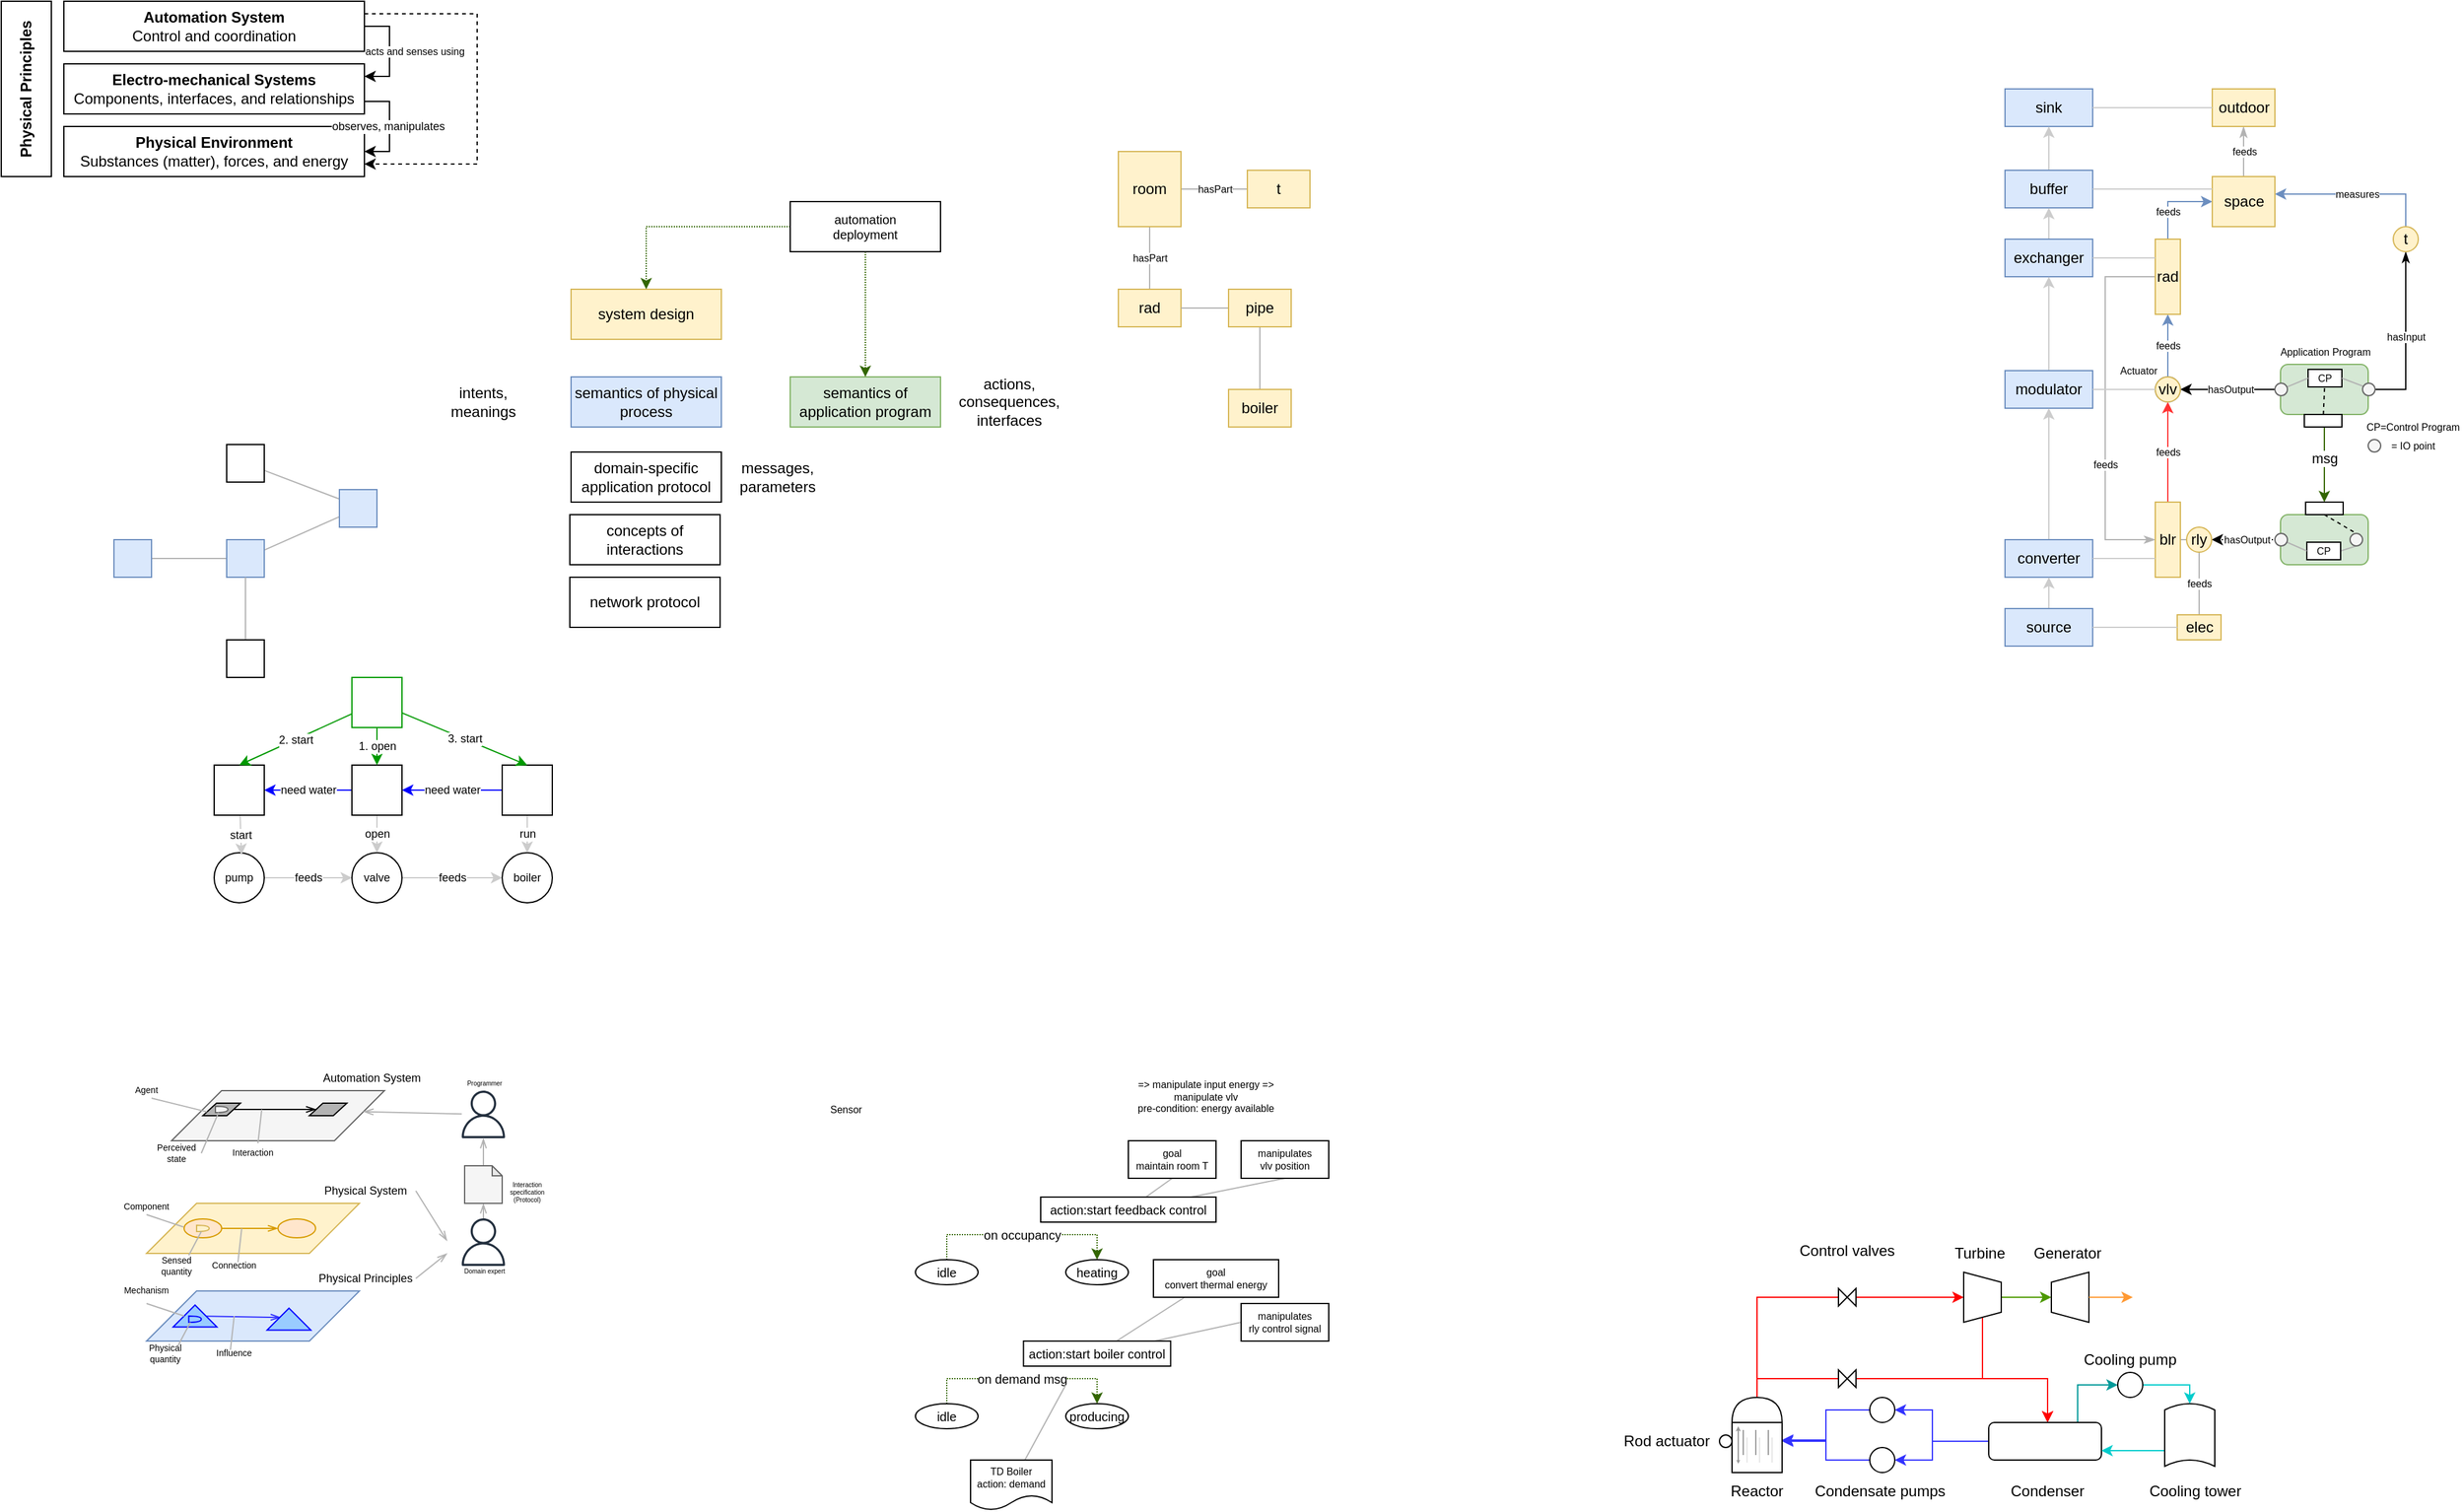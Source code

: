 <mxfile version="13.4.4" type="device"><diagram id="w0Uop3-zCHTlUFw-Tcot" name="Page-1"><mxGraphModel dx="391" dy="159" grid="0" gridSize="10" guides="1" tooltips="1" connect="1" arrows="1" fold="1" page="1" pageScale="1" pageWidth="1169" pageHeight="827" math="0" shadow="0"><root><mxCell id="0"/><mxCell id="1" parent="0"/><mxCell id="IKF-NnvjI4JTTX2vzhkW-1" value="concepts of interactions" style="rounded=0;whiteSpace=wrap;html=1;" parent="1" vertex="1"><mxGeometry x="464" y="440" width="120" height="40" as="geometry"/></mxCell><mxCell id="IKF-NnvjI4JTTX2vzhkW-2" value="domain-specific application protocol" style="rounded=0;whiteSpace=wrap;html=1;" parent="1" vertex="1"><mxGeometry x="465" y="390" width="120" height="40" as="geometry"/></mxCell><mxCell id="IKF-NnvjI4JTTX2vzhkW-3" value="semantics of physical process" style="rounded=0;whiteSpace=wrap;html=1;fillColor=#dae8fc;strokeColor=#6c8ebf;" parent="1" vertex="1"><mxGeometry x="465" y="330" width="120" height="40" as="geometry"/></mxCell><mxCell id="IKF-NnvjI4JTTX2vzhkW-4" value="semantics of application program" style="rounded=0;whiteSpace=wrap;html=1;fillColor=#d5e8d4;strokeColor=#82b366;" parent="1" vertex="1"><mxGeometry x="640" y="330" width="120" height="40" as="geometry"/></mxCell><mxCell id="IKF-NnvjI4JTTX2vzhkW-5" value="messages, parameters" style="text;html=1;strokeColor=none;fillColor=none;align=center;verticalAlign=middle;whiteSpace=wrap;rounded=0;" parent="1" vertex="1"><mxGeometry x="585" y="400" width="90" height="20" as="geometry"/></mxCell><mxCell id="IKF-NnvjI4JTTX2vzhkW-6" value="intents, meanings" style="text;html=1;strokeColor=none;fillColor=none;align=center;verticalAlign=middle;whiteSpace=wrap;rounded=0;" parent="1" vertex="1"><mxGeometry x="350" y="340" width="90" height="20" as="geometry"/></mxCell><mxCell id="IKF-NnvjI4JTTX2vzhkW-7" value="actions, consequences, interfaces" style="text;html=1;strokeColor=none;fillColor=none;align=center;verticalAlign=middle;whiteSpace=wrap;rounded=0;" parent="1" vertex="1"><mxGeometry x="770" y="340" width="90" height="20" as="geometry"/></mxCell><mxCell id="IKF-NnvjI4JTTX2vzhkW-8" value="network protocol" style="rounded=0;whiteSpace=wrap;html=1;" parent="1" vertex="1"><mxGeometry x="464" y="490" width="120" height="40" as="geometry"/></mxCell><mxCell id="IKF-NnvjI4JTTX2vzhkW-17" value="feeds" style="edgeStyle=orthogonalEdgeStyle;rounded=0;orthogonalLoop=1;jettySize=auto;html=1;entryX=0;entryY=0.5;entryDx=0;entryDy=0;fillColor=#dae8fc;strokeColor=#6c8ebf;fontSize=8;" parent="1" source="IKF-NnvjI4JTTX2vzhkW-9" target="IKF-NnvjI4JTTX2vzhkW-16" edge="1"><mxGeometry x="-0.333" relative="1" as="geometry"><Array as="points"><mxPoint x="1740" y="190"/></Array><mxPoint as="offset"/></mxGeometry></mxCell><mxCell id="P9ZE3HK3rU6eGYo6p5NK-14" value="feeds" style="edgeStyle=orthogonalEdgeStyle;rounded=0;orthogonalLoop=1;jettySize=auto;html=1;entryX=0;entryY=0.5;entryDx=0;entryDy=0;endArrow=classicThin;endFill=1;fontSize=8;strokeColor=#B3B3B3;" parent="1" source="IKF-NnvjI4JTTX2vzhkW-9" target="IKF-NnvjI4JTTX2vzhkW-20" edge="1"><mxGeometry x="0.31" relative="1" as="geometry"><Array as="points"><mxPoint x="1690" y="250"/><mxPoint x="1690" y="460"/></Array><mxPoint as="offset"/></mxGeometry></mxCell><mxCell id="IKF-NnvjI4JTTX2vzhkW-9" value="rad" style="rounded=0;whiteSpace=wrap;html=1;fillColor=#dae8fc;strokeColor=#6c8ebf;" parent="1" vertex="1"><mxGeometry x="1730" y="220" width="20" height="60" as="geometry"/></mxCell><mxCell id="IKF-NnvjI4JTTX2vzhkW-11" value="feeds" style="edgeStyle=orthogonalEdgeStyle;rounded=0;orthogonalLoop=1;jettySize=auto;html=1;entryX=0.5;entryY=1;entryDx=0;entryDy=0;fillColor=#dae8fc;strokeColor=#6c8ebf;fontSize=8;" parent="1" source="IKF-NnvjI4JTTX2vzhkW-10" target="IKF-NnvjI4JTTX2vzhkW-9" edge="1"><mxGeometry relative="1" as="geometry"/></mxCell><mxCell id="IKF-NnvjI4JTTX2vzhkW-10" value="vlv" style="ellipse;whiteSpace=wrap;html=1;aspect=fixed;fillColor=#dae8fc;strokeColor=#6c8ebf;" parent="1" vertex="1"><mxGeometry x="1730" y="330" width="20" height="20" as="geometry"/></mxCell><mxCell id="IKF-NnvjI4JTTX2vzhkW-13" value="hasOutput" style="edgeStyle=orthogonalEdgeStyle;rounded=0;orthogonalLoop=1;jettySize=auto;html=1;entryX=1;entryY=0.5;entryDx=0;entryDy=0;fontSize=8;" parent="1" source="IKF-NnvjI4JTTX2vzhkW-12" target="IKF-NnvjI4JTTX2vzhkW-10" edge="1"><mxGeometry relative="1" as="geometry"/></mxCell><mxCell id="IKF-NnvjI4JTTX2vzhkW-23" value="msg" style="edgeStyle=orthogonalEdgeStyle;rounded=0;orthogonalLoop=1;jettySize=auto;html=1;strokeColor=#336600;" parent="1" source="IKF-NnvjI4JTTX2vzhkW-12" target="P9ZE3HK3rU6eGYo6p5NK-10" edge="1"><mxGeometry relative="1" as="geometry"/></mxCell><mxCell id="IKF-NnvjI4JTTX2vzhkW-12" value="" style="rounded=1;whiteSpace=wrap;html=1;fillColor=#d5e8d4;strokeColor=#82b366;" parent="1" vertex="1"><mxGeometry x="1830" y="320" width="70" height="40" as="geometry"/></mxCell><mxCell id="IKF-NnvjI4JTTX2vzhkW-14" value="feeds" style="endArrow=classic;html=1;entryX=0.5;entryY=1;entryDx=0;entryDy=0;exitX=0.5;exitY=0;exitDx=0;exitDy=0;strokeColor=#FF3333;fontSize=8;" parent="1" source="IKF-NnvjI4JTTX2vzhkW-20" target="IKF-NnvjI4JTTX2vzhkW-10" edge="1"><mxGeometry width="50" height="50" relative="1" as="geometry"><mxPoint x="1740" y="390" as="sourcePoint"/><mxPoint x="1640" y="200" as="targetPoint"/></mxGeometry></mxCell><mxCell id="IKF-NnvjI4JTTX2vzhkW-18" value="measures" style="edgeStyle=orthogonalEdgeStyle;rounded=0;orthogonalLoop=1;jettySize=auto;html=1;fillColor=#dae8fc;strokeColor=#6c8ebf;fontSize=8;" parent="1" source="IKF-NnvjI4JTTX2vzhkW-15" target="IKF-NnvjI4JTTX2vzhkW-16" edge="1"><mxGeometry relative="1" as="geometry"><Array as="points"><mxPoint x="1930" y="184"/></Array></mxGeometry></mxCell><mxCell id="IKF-NnvjI4JTTX2vzhkW-19" value="hasInput" style="edgeStyle=orthogonalEdgeStyle;rounded=0;orthogonalLoop=1;jettySize=auto;html=1;entryX=1;entryY=0.5;entryDx=0;entryDy=0;endArrow=none;endFill=0;startArrow=classicThin;startFill=1;fontSize=8;" parent="1" source="IKF-NnvjI4JTTX2vzhkW-15" target="P9ZE3HK3rU6eGYo6p5NK-7" edge="1"><mxGeometry relative="1" as="geometry"><Array as="points"><mxPoint x="1930" y="340"/></Array></mxGeometry></mxCell><mxCell id="IKF-NnvjI4JTTX2vzhkW-15" value="t" style="ellipse;whiteSpace=wrap;html=1;aspect=fixed;fillColor=#fff2cc;strokeColor=#d6b656;" parent="1" vertex="1"><mxGeometry x="1920" y="210" width="20" height="20" as="geometry"/></mxCell><mxCell id="P9ZE3HK3rU6eGYo6p5NK-16" value="feeds" style="edgeStyle=orthogonalEdgeStyle;rounded=0;orthogonalLoop=1;jettySize=auto;html=1;endArrow=classicThin;endFill=1;strokeColor=#B3B3B3;fontSize=8;" parent="1" source="IKF-NnvjI4JTTX2vzhkW-16" target="P9ZE3HK3rU6eGYo6p5NK-15" edge="1"><mxGeometry relative="1" as="geometry"/></mxCell><mxCell id="IKF-NnvjI4JTTX2vzhkW-16" value="space" style="rounded=0;whiteSpace=wrap;html=1;fillColor=#dae8fc;strokeColor=#6c8ebf;" parent="1" vertex="1"><mxGeometry x="1775.5" y="170" width="50" height="40" as="geometry"/></mxCell><mxCell id="IKF-NnvjI4JTTX2vzhkW-20" value="blr" style="rounded=0;whiteSpace=wrap;html=1;fillColor=#dae8fc;strokeColor=#6c8ebf;" parent="1" vertex="1"><mxGeometry x="1730" y="430" width="20" height="60" as="geometry"/></mxCell><mxCell id="IKF-NnvjI4JTTX2vzhkW-22" value="hasOutput" style="edgeStyle=orthogonalEdgeStyle;rounded=0;orthogonalLoop=1;jettySize=auto;html=1;dashed=1;dashPattern=1 1;fontSize=8;" parent="1" source="IKF-NnvjI4JTTX2vzhkW-21" target="P9ZE3HK3rU6eGYo6p5NK-23" edge="1"><mxGeometry relative="1" as="geometry"/></mxCell><mxCell id="IKF-NnvjI4JTTX2vzhkW-21" value="" style="rounded=1;whiteSpace=wrap;html=1;fillColor=#d5e8d4;strokeColor=#82b366;" parent="1" vertex="1"><mxGeometry x="1830" y="440" width="70" height="40" as="geometry"/></mxCell><mxCell id="IKF-NnvjI4JTTX2vzhkW-24" value="system design" style="rounded=0;whiteSpace=wrap;html=1;fillColor=#fff2cc;strokeColor=#d6b656;" parent="1" vertex="1"><mxGeometry x="465" y="260" width="120" height="40" as="geometry"/></mxCell><mxCell id="IKF-NnvjI4JTTX2vzhkW-29" value="on occupancy" style="edgeStyle=orthogonalEdgeStyle;rounded=0;orthogonalLoop=1;jettySize=auto;html=1;entryX=0.5;entryY=0;entryDx=0;entryDy=0;dashed=1;dashPattern=1 1;strokeColor=#336600;fontSize=10;" parent="1" source="IKF-NnvjI4JTTX2vzhkW-25" target="IKF-NnvjI4JTTX2vzhkW-26" edge="1"><mxGeometry relative="1" as="geometry"><Array as="points"><mxPoint x="765" y="1015"/><mxPoint x="885" y="1015"/></Array></mxGeometry></mxCell><mxCell id="IKF-NnvjI4JTTX2vzhkW-25" value="idle" style="ellipse;whiteSpace=wrap;html=1;fontSize=10;" parent="1" vertex="1"><mxGeometry x="740" y="1035" width="50" height="20" as="geometry"/></mxCell><mxCell id="IKF-NnvjI4JTTX2vzhkW-26" value="heating" style="ellipse;whiteSpace=wrap;html=1;fontSize=10;" parent="1" vertex="1"><mxGeometry x="860" y="1035" width="50" height="20" as="geometry"/></mxCell><mxCell id="IKF-NnvjI4JTTX2vzhkW-34" value="on demand msg" style="edgeStyle=orthogonalEdgeStyle;rounded=0;orthogonalLoop=1;jettySize=auto;html=1;entryX=0.5;entryY=0;entryDx=0;entryDy=0;dashed=1;dashPattern=1 1;strokeColor=#336600;fontSize=10;" parent="1" source="IKF-NnvjI4JTTX2vzhkW-27" target="IKF-NnvjI4JTTX2vzhkW-28" edge="1"><mxGeometry relative="1" as="geometry"><Array as="points"><mxPoint x="765" y="1130"/><mxPoint x="885" y="1130"/></Array></mxGeometry></mxCell><mxCell id="IKF-NnvjI4JTTX2vzhkW-27" value="idle" style="ellipse;whiteSpace=wrap;html=1;fontSize=10;" parent="1" vertex="1"><mxGeometry x="740" y="1150" width="50" height="20" as="geometry"/></mxCell><mxCell id="IKF-NnvjI4JTTX2vzhkW-28" value="producing" style="ellipse;whiteSpace=wrap;html=1;fontSize=10;" parent="1" vertex="1"><mxGeometry x="860" y="1150" width="50" height="20" as="geometry"/></mxCell><mxCell id="IKF-NnvjI4JTTX2vzhkW-31" style="edgeStyle=orthogonalEdgeStyle;rounded=0;orthogonalLoop=1;jettySize=auto;html=1;dashed=1;dashPattern=1 1;strokeColor=#336600;fontSize=10;" parent="1" source="IKF-NnvjI4JTTX2vzhkW-30" target="IKF-NnvjI4JTTX2vzhkW-24" edge="1"><mxGeometry relative="1" as="geometry"/></mxCell><mxCell id="IKF-NnvjI4JTTX2vzhkW-32" style="edgeStyle=orthogonalEdgeStyle;rounded=0;orthogonalLoop=1;jettySize=auto;html=1;dashed=1;dashPattern=1 1;strokeColor=#336600;fontSize=10;" parent="1" source="IKF-NnvjI4JTTX2vzhkW-30" target="IKF-NnvjI4JTTX2vzhkW-4" edge="1"><mxGeometry relative="1" as="geometry"/></mxCell><mxCell id="IKF-NnvjI4JTTX2vzhkW-30" value="automation&lt;br&gt;deployment" style="rounded=0;whiteSpace=wrap;html=1;fontSize=10;" parent="1" vertex="1"><mxGeometry x="640" y="190" width="120" height="40" as="geometry"/></mxCell><mxCell id="P9ZE3HK3rU6eGYo6p5NK-57" style="edgeStyle=none;rounded=0;orthogonalLoop=1;jettySize=auto;html=1;entryX=0.5;entryY=1;entryDx=0;entryDy=0;startArrow=none;startFill=0;endArrow=none;endFill=0;strokeColor=#B3B3B3;strokeWidth=1;fontSize=8;" parent="1" source="IKF-NnvjI4JTTX2vzhkW-33" target="P9ZE3HK3rU6eGYo6p5NK-55" edge="1"><mxGeometry relative="1" as="geometry"/></mxCell><mxCell id="P9ZE3HK3rU6eGYo6p5NK-58" style="edgeStyle=none;rounded=0;orthogonalLoop=1;jettySize=auto;html=1;entryX=0.5;entryY=1;entryDx=0;entryDy=0;startArrow=none;startFill=0;endArrow=none;endFill=0;strokeColor=#B3B3B3;strokeWidth=1;fontSize=8;" parent="1" source="IKF-NnvjI4JTTX2vzhkW-33" target="P9ZE3HK3rU6eGYo6p5NK-56" edge="1"><mxGeometry relative="1" as="geometry"/></mxCell><mxCell id="IKF-NnvjI4JTTX2vzhkW-33" value="action:start feedback control" style="text;html=1;fillColor=none;align=center;verticalAlign=middle;whiteSpace=wrap;rounded=0;fontSize=10;strokeColor=#000000;" parent="1" vertex="1"><mxGeometry x="840" y="985" width="140" height="20" as="geometry"/></mxCell><mxCell id="P9ZE3HK3rU6eGYo6p5NK-1" value="CP" style="rounded=0;whiteSpace=wrap;html=1;fontSize=8;" parent="1" vertex="1"><mxGeometry x="1852" y="324" width="27" height="14" as="geometry"/></mxCell><mxCell id="P9ZE3HK3rU6eGYo6p5NK-2" value="" style="endArrow=none;html=1;strokeWidth=1;entryX=1;entryY=0.5;entryDx=0;entryDy=0;exitX=0.123;exitY=0.276;exitDx=0;exitDy=0;strokeColor=#B3B3B3;exitPerimeter=0;" parent="1" source="P9ZE3HK3rU6eGYo6p5NK-7" target="P9ZE3HK3rU6eGYo6p5NK-1" edge="1"><mxGeometry width="50" height="50" relative="1" as="geometry"><mxPoint x="1810" y="360" as="sourcePoint"/><mxPoint x="1860" y="310" as="targetPoint"/></mxGeometry></mxCell><mxCell id="P9ZE3HK3rU6eGYo6p5NK-3" value="" style="endArrow=none;html=1;strokeWidth=1;entryX=0;entryY=0.5;entryDx=0;entryDy=0;strokeColor=#B3B3B3;" parent="1" source="P9ZE3HK3rU6eGYo6p5NK-6" target="P9ZE3HK3rU6eGYo6p5NK-1" edge="1"><mxGeometry width="50" height="50" relative="1" as="geometry"><mxPoint x="1810" y="360" as="sourcePoint"/><mxPoint x="1860" y="310" as="targetPoint"/></mxGeometry></mxCell><mxCell id="P9ZE3HK3rU6eGYo6p5NK-4" value="Application Program" style="text;html=1;strokeColor=none;fillColor=none;align=center;verticalAlign=middle;whiteSpace=wrap;rounded=0;fontSize=8;" parent="1" vertex="1"><mxGeometry x="1825.5" y="300" width="80" height="20" as="geometry"/></mxCell><mxCell id="P9ZE3HK3rU6eGYo6p5NK-5" value="CP=Control Program" style="text;html=1;strokeColor=none;fillColor=none;align=center;verticalAlign=middle;whiteSpace=wrap;rounded=0;fontSize=8;" parent="1" vertex="1"><mxGeometry x="1895.5" y="360" width="80" height="20" as="geometry"/></mxCell><mxCell id="P9ZE3HK3rU6eGYo6p5NK-6" value="" style="ellipse;whiteSpace=wrap;html=1;aspect=fixed;fontSize=8;fillColor=#f5f5f5;strokeColor=#666666;fontColor=#333333;" parent="1" vertex="1"><mxGeometry x="1825.5" y="335" width="10" height="10" as="geometry"/></mxCell><mxCell id="P9ZE3HK3rU6eGYo6p5NK-7" value="" style="ellipse;whiteSpace=wrap;html=1;aspect=fixed;fontSize=8;fillColor=#f5f5f5;strokeColor=#666666;fontColor=#333333;" parent="1" vertex="1"><mxGeometry x="1895.5" y="335" width="10" height="10" as="geometry"/></mxCell><mxCell id="P9ZE3HK3rU6eGYo6p5NK-8" value="" style="endArrow=none;dashed=1;html=1;dashPattern=1 3;strokeWidth=2;exitX=1;exitY=0.5;exitDx=0;exitDy=0;" parent="1" source="IKF-NnvjI4JTTX2vzhkW-12" edge="1"><mxGeometry width="50" height="50" relative="1" as="geometry"><mxPoint x="1900.0" y="340" as="sourcePoint"/><mxPoint x="1900" y="340" as="targetPoint"/><Array as="points"><mxPoint x="1900" y="340"/></Array></mxGeometry></mxCell><mxCell id="P9ZE3HK3rU6eGYo6p5NK-13" style="edgeStyle=none;rounded=0;orthogonalLoop=1;jettySize=auto;html=1;dashed=1;endArrow=none;endFill=0;fontSize=8;" parent="1" source="P9ZE3HK3rU6eGYo6p5NK-9" target="P9ZE3HK3rU6eGYo6p5NK-1" edge="1"><mxGeometry relative="1" as="geometry"/></mxCell><mxCell id="P9ZE3HK3rU6eGYo6p5NK-9" value="" style="rounded=0;whiteSpace=wrap;html=1;fontSize=8;" parent="1" vertex="1"><mxGeometry x="1849" y="360" width="30" height="10" as="geometry"/></mxCell><mxCell id="P9ZE3HK3rU6eGYo6p5NK-12" style="rounded=0;orthogonalLoop=1;jettySize=auto;html=1;entryX=0.5;entryY=0;entryDx=0;entryDy=0;fontSize=8;endArrow=none;endFill=0;dashed=1;exitX=0.5;exitY=1;exitDx=0;exitDy=0;" parent="1" source="P9ZE3HK3rU6eGYo6p5NK-10" target="P9ZE3HK3rU6eGYo6p5NK-11" edge="1"><mxGeometry relative="1" as="geometry"/></mxCell><mxCell id="P9ZE3HK3rU6eGYo6p5NK-10" value="" style="rounded=0;whiteSpace=wrap;html=1;fontSize=8;" parent="1" vertex="1"><mxGeometry x="1850" y="430" width="30" height="10" as="geometry"/></mxCell><mxCell id="P9ZE3HK3rU6eGYo6p5NK-20" style="rounded=0;orthogonalLoop=1;jettySize=auto;html=1;exitX=0.5;exitY=1;exitDx=0;exitDy=0;entryX=1;entryY=0.5;entryDx=0;entryDy=0;startArrow=none;startFill=0;endArrow=none;endFill=0;strokeColor=#B3B3B3;fontSize=8;" parent="1" source="P9ZE3HK3rU6eGYo6p5NK-11" target="P9ZE3HK3rU6eGYo6p5NK-19" edge="1"><mxGeometry relative="1" as="geometry"/></mxCell><mxCell id="P9ZE3HK3rU6eGYo6p5NK-11" value="" style="ellipse;whiteSpace=wrap;html=1;aspect=fixed;fontSize=8;fillColor=#f5f5f5;strokeColor=#666666;fontColor=#333333;" parent="1" vertex="1"><mxGeometry x="1885.5" y="455" width="10" height="10" as="geometry"/></mxCell><mxCell id="P9ZE3HK3rU6eGYo6p5NK-15" value="outdoor" style="rounded=0;whiteSpace=wrap;html=1;fillColor=#dae8fc;strokeColor=#6c8ebf;" parent="1" vertex="1"><mxGeometry x="1775.5" y="100" width="50" height="30" as="geometry"/></mxCell><mxCell id="P9ZE3HK3rU6eGYo6p5NK-17" value="Sensor" style="text;html=1;strokeColor=none;fillColor=none;align=left;verticalAlign=middle;whiteSpace=wrap;rounded=0;fontSize=8;" parent="1" vertex="1"><mxGeometry x="670" y="905" width="80" height="20" as="geometry"/></mxCell><mxCell id="P9ZE3HK3rU6eGYo6p5NK-18" value="Actuator" style="text;html=1;strokeColor=none;fillColor=none;align=left;verticalAlign=middle;whiteSpace=wrap;rounded=0;fontSize=8;" parent="1" vertex="1"><mxGeometry x="1700" y="315" width="80" height="20" as="geometry"/></mxCell><mxCell id="P9ZE3HK3rU6eGYo6p5NK-19" value="CP" style="rounded=0;whiteSpace=wrap;html=1;fontSize=8;" parent="1" vertex="1"><mxGeometry x="1851" y="462" width="27" height="14" as="geometry"/></mxCell><mxCell id="P9ZE3HK3rU6eGYo6p5NK-22" style="edgeStyle=none;rounded=0;orthogonalLoop=1;jettySize=auto;html=1;entryX=0;entryY=0.5;entryDx=0;entryDy=0;startArrow=none;startFill=0;endArrow=none;endFill=0;strokeColor=#B3B3B3;fontSize=8;" parent="1" source="P9ZE3HK3rU6eGYo6p5NK-21" target="P9ZE3HK3rU6eGYo6p5NK-19" edge="1"><mxGeometry relative="1" as="geometry"/></mxCell><mxCell id="P9ZE3HK3rU6eGYo6p5NK-21" value="" style="ellipse;whiteSpace=wrap;html=1;aspect=fixed;fontSize=8;fillColor=#f5f5f5;strokeColor=#666666;fontColor=#333333;" parent="1" vertex="1"><mxGeometry x="1825.5" y="455" width="10" height="10" as="geometry"/></mxCell><mxCell id="P9ZE3HK3rU6eGYo6p5NK-24" style="edgeStyle=none;rounded=0;orthogonalLoop=1;jettySize=auto;html=1;entryX=1;entryY=0.5;entryDx=0;entryDy=0;startArrow=none;startFill=0;endArrow=none;endFill=0;strokeColor=#B3B3B3;fontSize=8;" parent="1" source="P9ZE3HK3rU6eGYo6p5NK-23" target="IKF-NnvjI4JTTX2vzhkW-20" edge="1"><mxGeometry relative="1" as="geometry"/></mxCell><mxCell id="P9ZE3HK3rU6eGYo6p5NK-26" value="feeds" style="edgeStyle=none;rounded=0;orthogonalLoop=1;jettySize=auto;html=1;entryX=0.5;entryY=0;entryDx=0;entryDy=0;startArrow=none;startFill=0;endArrow=none;endFill=0;strokeColor=#B3B3B3;fontSize=8;" parent="1" source="P9ZE3HK3rU6eGYo6p5NK-23" target="P9ZE3HK3rU6eGYo6p5NK-25" edge="1"><mxGeometry relative="1" as="geometry"/></mxCell><mxCell id="P9ZE3HK3rU6eGYo6p5NK-23" value="rly" style="ellipse;whiteSpace=wrap;html=1;aspect=fixed;fillColor=#fff2cc;strokeColor=#d6b656;" parent="1" vertex="1"><mxGeometry x="1755" y="450" width="20" height="20" as="geometry"/></mxCell><mxCell id="P9ZE3HK3rU6eGYo6p5NK-25" value="elec" style="rounded=0;whiteSpace=wrap;html=1;fillColor=#fff2cc;strokeColor=#d6b656;" parent="1" vertex="1"><mxGeometry x="1747.5" y="520" width="35" height="20" as="geometry"/></mxCell><mxCell id="P9ZE3HK3rU6eGYo6p5NK-27" value="" style="ellipse;whiteSpace=wrap;html=1;aspect=fixed;fontSize=8;fillColor=#f5f5f5;strokeColor=#666666;fontColor=#333333;" parent="1" vertex="1"><mxGeometry x="1900" y="380" width="10" height="10" as="geometry"/></mxCell><mxCell id="P9ZE3HK3rU6eGYo6p5NK-28" value="= IO point" style="text;html=1;strokeColor=none;fillColor=none;align=center;verticalAlign=middle;whiteSpace=wrap;rounded=0;fontSize=8;" parent="1" vertex="1"><mxGeometry x="1895.5" y="375" width="80" height="20" as="geometry"/></mxCell><mxCell id="P9ZE3HK3rU6eGYo6p5NK-33" style="edgeStyle=none;rounded=0;orthogonalLoop=1;jettySize=auto;html=1;entryX=0;entryY=0.5;entryDx=0;entryDy=0;startArrow=none;startFill=0;endArrow=none;endFill=0;strokeColor=#B3B3B3;fontSize=8;" parent="1" source="P9ZE3HK3rU6eGYo6p5NK-29" target="P9ZE3HK3rU6eGYo6p5NK-31" edge="1"><mxGeometry relative="1" as="geometry"/></mxCell><mxCell id="P9ZE3HK3rU6eGYo6p5NK-29" value="" style="rounded=0;whiteSpace=wrap;html=1;fontSize=8;fillColor=#dae8fc;strokeColor=#6c8ebf;" parent="1" vertex="1"><mxGeometry x="100" y="460" width="30" height="30" as="geometry"/></mxCell><mxCell id="P9ZE3HK3rU6eGYo6p5NK-35" style="edgeStyle=none;rounded=0;orthogonalLoop=1;jettySize=auto;html=1;entryX=0;entryY=0.25;entryDx=0;entryDy=0;startArrow=none;startFill=0;endArrow=none;endFill=0;strokeColor=#B3B3B3;fontSize=8;" parent="1" source="P9ZE3HK3rU6eGYo6p5NK-30" target="P9ZE3HK3rU6eGYo6p5NK-34" edge="1"><mxGeometry relative="1" as="geometry"/></mxCell><mxCell id="P9ZE3HK3rU6eGYo6p5NK-30" value="" style="rounded=0;whiteSpace=wrap;html=1;fontSize=8;" parent="1" vertex="1"><mxGeometry x="190" y="384" width="30" height="30" as="geometry"/></mxCell><mxCell id="P9ZE3HK3rU6eGYo6p5NK-36" style="edgeStyle=none;rounded=0;orthogonalLoop=1;jettySize=auto;html=1;startArrow=none;startFill=0;endArrow=none;endFill=0;strokeColor=#B3B3B3;fontSize=8;" parent="1" source="P9ZE3HK3rU6eGYo6p5NK-31" target="P9ZE3HK3rU6eGYo6p5NK-34" edge="1"><mxGeometry relative="1" as="geometry"/></mxCell><mxCell id="P9ZE3HK3rU6eGYo6p5NK-31" value="" style="rounded=0;whiteSpace=wrap;html=1;fontSize=8;fillColor=#dae8fc;strokeColor=#6c8ebf;" parent="1" vertex="1"><mxGeometry x="190" y="460" width="30" height="30" as="geometry"/></mxCell><mxCell id="P9ZE3HK3rU6eGYo6p5NK-34" value="" style="rounded=0;whiteSpace=wrap;html=1;fontSize=8;fillColor=#dae8fc;strokeColor=#6c8ebf;" parent="1" vertex="1"><mxGeometry x="280" y="420" width="30" height="30" as="geometry"/></mxCell><mxCell id="P9ZE3HK3rU6eGYo6p5NK-38" style="edgeStyle=none;rounded=0;orthogonalLoop=1;jettySize=auto;html=1;startArrow=none;startFill=0;endArrow=none;endFill=0;strokeColor=#B3B3B3;fontSize=8;" parent="1" source="P9ZE3HK3rU6eGYo6p5NK-37" target="P9ZE3HK3rU6eGYo6p5NK-31" edge="1"><mxGeometry relative="1" as="geometry"/></mxCell><mxCell id="P9ZE3HK3rU6eGYo6p5NK-37" value="" style="rounded=0;whiteSpace=wrap;html=1;fontSize=8;" parent="1" vertex="1"><mxGeometry x="190" y="540" width="30" height="30" as="geometry"/></mxCell><mxCell id="P9ZE3HK3rU6eGYo6p5NK-42" value="hasPart" style="edgeStyle=none;rounded=0;orthogonalLoop=1;jettySize=auto;html=1;entryX=0.5;entryY=0;entryDx=0;entryDy=0;startArrow=none;startFill=0;endArrow=none;endFill=0;strokeColor=#B3B3B3;fontSize=8;" parent="1" source="P9ZE3HK3rU6eGYo6p5NK-40" target="P9ZE3HK3rU6eGYo6p5NK-41" edge="1"><mxGeometry relative="1" as="geometry"/></mxCell><mxCell id="P9ZE3HK3rU6eGYo6p5NK-44" value="hasPart" style="edgeStyle=none;rounded=0;orthogonalLoop=1;jettySize=auto;html=1;entryX=0;entryY=0.5;entryDx=0;entryDy=0;startArrow=none;startFill=0;endArrow=none;endFill=0;strokeColor=#B3B3B3;fontSize=8;" parent="1" source="P9ZE3HK3rU6eGYo6p5NK-40" target="P9ZE3HK3rU6eGYo6p5NK-43" edge="1"><mxGeometry relative="1" as="geometry"/></mxCell><mxCell id="P9ZE3HK3rU6eGYo6p5NK-40" value="room" style="rounded=0;whiteSpace=wrap;html=1;fillColor=#fff2cc;strokeColor=#d6b656;" parent="1" vertex="1"><mxGeometry x="902" y="150" width="50" height="60" as="geometry"/></mxCell><mxCell id="P9ZE3HK3rU6eGYo6p5NK-41" value="rad" style="rounded=0;whiteSpace=wrap;html=1;fillColor=#fff2cc;strokeColor=#d6b656;" parent="1" vertex="1"><mxGeometry x="902" y="260" width="50" height="30" as="geometry"/></mxCell><mxCell id="P9ZE3HK3rU6eGYo6p5NK-43" value="t" style="rounded=0;whiteSpace=wrap;html=1;fillColor=#fff2cc;strokeColor=#d6b656;" parent="1" vertex="1"><mxGeometry x="1005" y="165" width="50" height="30" as="geometry"/></mxCell><mxCell id="P9ZE3HK3rU6eGYo6p5NK-47" style="edgeStyle=none;rounded=0;orthogonalLoop=1;jettySize=auto;html=1;entryX=0.5;entryY=1;entryDx=0;entryDy=0;startArrow=none;startFill=0;endArrow=none;endFill=0;strokeColor=#B3B3B3;fontSize=8;" parent="1" source="P9ZE3HK3rU6eGYo6p5NK-45" target="P9ZE3HK3rU6eGYo6p5NK-46" edge="1"><mxGeometry relative="1" as="geometry"/></mxCell><mxCell id="P9ZE3HK3rU6eGYo6p5NK-45" value="boiler" style="rounded=0;whiteSpace=wrap;html=1;fillColor=#fff2cc;strokeColor=#d6b656;" parent="1" vertex="1"><mxGeometry x="990" y="340" width="50" height="30" as="geometry"/></mxCell><mxCell id="P9ZE3HK3rU6eGYo6p5NK-48" style="edgeStyle=none;rounded=0;orthogonalLoop=1;jettySize=auto;html=1;entryX=1;entryY=0.5;entryDx=0;entryDy=0;startArrow=none;startFill=0;endArrow=none;endFill=0;strokeColor=#B3B3B3;fontSize=8;" parent="1" source="P9ZE3HK3rU6eGYo6p5NK-46" target="P9ZE3HK3rU6eGYo6p5NK-41" edge="1"><mxGeometry relative="1" as="geometry"/></mxCell><mxCell id="P9ZE3HK3rU6eGYo6p5NK-46" value="pipe" style="rounded=0;whiteSpace=wrap;html=1;fillColor=#fff2cc;strokeColor=#d6b656;" parent="1" vertex="1"><mxGeometry x="990" y="260" width="50" height="30" as="geometry"/></mxCell><mxCell id="P9ZE3HK3rU6eGYo6p5NK-53" style="edgeStyle=none;rounded=0;orthogonalLoop=1;jettySize=auto;html=1;entryX=0;entryY=0.5;entryDx=0;entryDy=0;startArrow=none;startFill=0;endArrow=none;endFill=0;strokeColor=#B3B3B3;strokeWidth=1;fontSize=8;" parent="1" source="P9ZE3HK3rU6eGYo6p5NK-49" target="P9ZE3HK3rU6eGYo6p5NK-52" edge="1"><mxGeometry relative="1" as="geometry"/></mxCell><mxCell id="P9ZE3HK3rU6eGYo6p5NK-60" style="edgeStyle=none;rounded=0;orthogonalLoop=1;jettySize=auto;html=1;entryX=0.25;entryY=1;entryDx=0;entryDy=0;startArrow=none;startFill=0;endArrow=none;endFill=0;strokeColor=#B3B3B3;strokeWidth=1;fontSize=8;" parent="1" source="P9ZE3HK3rU6eGYo6p5NK-49" target="P9ZE3HK3rU6eGYo6p5NK-59" edge="1"><mxGeometry relative="1" as="geometry"/></mxCell><mxCell id="P9ZE3HK3rU6eGYo6p5NK-49" value="action:start boiler control" style="text;html=1;fillColor=none;align=center;verticalAlign=middle;whiteSpace=wrap;rounded=0;fontSize=10;strokeColor=#000000;" parent="1" vertex="1"><mxGeometry x="826.25" y="1100" width="117.5" height="20" as="geometry"/></mxCell><mxCell id="P9ZE3HK3rU6eGYo6p5NK-54" style="edgeStyle=none;rounded=0;orthogonalLoop=1;jettySize=auto;html=1;startArrow=none;startFill=0;endArrow=none;endFill=0;strokeColor=#B3B3B3;strokeWidth=1;fontSize=8;" parent="1" source="P9ZE3HK3rU6eGYo6p5NK-51" edge="1"><mxGeometry relative="1" as="geometry"><mxPoint x="860" y="1135" as="targetPoint"/></mxGeometry></mxCell><mxCell id="P9ZE3HK3rU6eGYo6p5NK-51" value="TD Boiler&lt;br&gt;action: demand" style="shape=document;whiteSpace=wrap;html=1;boundedLbl=1;fontSize=8;" parent="1" vertex="1"><mxGeometry x="784" y="1195" width="65" height="40" as="geometry"/></mxCell><mxCell id="P9ZE3HK3rU6eGYo6p5NK-52" value="manipulates &lt;br&gt;rly control signal" style="text;html=1;fillColor=none;align=center;verticalAlign=middle;whiteSpace=wrap;rounded=0;fontSize=8;strokeColor=#000000;" parent="1" vertex="1"><mxGeometry x="1000" y="1070" width="70" height="30" as="geometry"/></mxCell><mxCell id="P9ZE3HK3rU6eGYo6p5NK-55" value="goal&lt;br&gt;maintain room T" style="text;html=1;fillColor=none;align=center;verticalAlign=middle;whiteSpace=wrap;rounded=0;fontSize=8;strokeColor=#000000;" parent="1" vertex="1"><mxGeometry x="910" y="940" width="70" height="30" as="geometry"/></mxCell><mxCell id="P9ZE3HK3rU6eGYo6p5NK-56" value="manipulates&lt;br&gt;vlv position" style="text;html=1;fillColor=none;align=center;verticalAlign=middle;whiteSpace=wrap;rounded=0;fontSize=8;strokeColor=#000000;" parent="1" vertex="1"><mxGeometry x="1000" y="940" width="70" height="30" as="geometry"/></mxCell><mxCell id="P9ZE3HK3rU6eGYo6p5NK-59" value="goal&lt;br&gt;convert thermal energy" style="text;html=1;fillColor=none;align=center;verticalAlign=middle;whiteSpace=wrap;rounded=0;fontSize=8;strokeColor=#000000;" parent="1" vertex="1"><mxGeometry x="930" y="1035" width="100" height="30" as="geometry"/></mxCell><mxCell id="P9ZE3HK3rU6eGYo6p5NK-61" value="=&amp;gt; manipulate input energy =&amp;gt; manipulate vlv&lt;br&gt;pre-condition: energy available" style="text;html=1;strokeColor=none;fillColor=none;align=center;verticalAlign=middle;whiteSpace=wrap;rounded=0;fontSize=8;" parent="1" vertex="1"><mxGeometry x="903.75" y="895" width="136.25" height="20" as="geometry"/></mxCell><mxCell id="GoxGBnsoTYyv0jfEf9EE-1" value="&lt;b&gt;Physical Environment&lt;/b&gt;&lt;br&gt;Substances (matter), forces, and energy" style="rounded=0;whiteSpace=wrap;html=1;" parent="1" vertex="1"><mxGeometry x="60" y="130" width="240" height="40" as="geometry"/></mxCell><mxCell id="GoxGBnsoTYyv0jfEf9EE-5" value="observes, manipulates&amp;nbsp;" style="edgeStyle=orthogonalEdgeStyle;rounded=0;orthogonalLoop=1;jettySize=auto;html=1;entryX=1;entryY=0.5;entryDx=0;entryDy=0;exitX=1;exitY=0.75;exitDx=0;exitDy=0;fontSize=9;" parent="1" source="GoxGBnsoTYyv0jfEf9EE-2" target="GoxGBnsoTYyv0jfEf9EE-1" edge="1"><mxGeometry relative="1" as="geometry"><Array as="points"><mxPoint x="320" y="110"/><mxPoint x="320" y="150"/></Array><mxPoint as="offset"/></mxGeometry></mxCell><mxCell id="GoxGBnsoTYyv0jfEf9EE-2" value="&lt;b&gt;Electro-mechanical Systems&lt;/b&gt;&lt;br&gt;Components, interfaces, and relationships" style="rounded=0;whiteSpace=wrap;html=1;" parent="1" vertex="1"><mxGeometry x="60" y="80" width="240" height="40" as="geometry"/></mxCell><mxCell id="GoxGBnsoTYyv0jfEf9EE-6" value="acts and senses using" style="edgeStyle=orthogonalEdgeStyle;rounded=0;orthogonalLoop=1;jettySize=auto;html=1;entryX=1;entryY=0.25;entryDx=0;entryDy=0;fontSize=8;" parent="1" source="GoxGBnsoTYyv0jfEf9EE-3" target="GoxGBnsoTYyv0jfEf9EE-2" edge="1"><mxGeometry y="20" relative="1" as="geometry"><Array as="points"><mxPoint x="320" y="50"/><mxPoint x="320" y="90"/></Array><mxPoint as="offset"/></mxGeometry></mxCell><mxCell id="GoxGBnsoTYyv0jfEf9EE-7" style="edgeStyle=orthogonalEdgeStyle;rounded=0;orthogonalLoop=1;jettySize=auto;html=1;entryX=1;entryY=0.75;entryDx=0;entryDy=0;fontSize=9;exitX=1;exitY=0.25;exitDx=0;exitDy=0;dashed=1;" parent="1" source="GoxGBnsoTYyv0jfEf9EE-3" target="GoxGBnsoTYyv0jfEf9EE-1" edge="1"><mxGeometry relative="1" as="geometry"><Array as="points"><mxPoint x="390" y="40"/><mxPoint x="390" y="160"/></Array></mxGeometry></mxCell><mxCell id="GoxGBnsoTYyv0jfEf9EE-3" value="&lt;b&gt;Automation System&lt;/b&gt;&lt;br&gt;Control and coordination" style="rounded=0;whiteSpace=wrap;html=1;" parent="1" vertex="1"><mxGeometry x="60" y="30" width="240" height="40" as="geometry"/></mxCell><mxCell id="GoxGBnsoTYyv0jfEf9EE-4" value="&lt;b&gt;Physical Principles&lt;/b&gt;" style="rounded=0;whiteSpace=wrap;html=1;rotation=-90;" parent="1" vertex="1"><mxGeometry x="-40" y="80" width="140" height="40" as="geometry"/></mxCell><mxCell id="GoxGBnsoTYyv0jfEf9EE-8" value="outdoor" style="rounded=0;whiteSpace=wrap;html=1;fillColor=#fff2cc;strokeColor=#d6b656;" parent="1" vertex="1"><mxGeometry x="1775.5" y="100" width="50" height="30" as="geometry"/></mxCell><mxCell id="GoxGBnsoTYyv0jfEf9EE-9" value="space" style="rounded=0;whiteSpace=wrap;html=1;fillColor=#fff2cc;strokeColor=#d6b656;" parent="1" vertex="1"><mxGeometry x="1775.5" y="170" width="50" height="40" as="geometry"/></mxCell><mxCell id="GoxGBnsoTYyv0jfEf9EE-10" value="rad" style="rounded=0;whiteSpace=wrap;html=1;fillColor=#fff2cc;strokeColor=#d6b656;" parent="1" vertex="1"><mxGeometry x="1730" y="220" width="20" height="60" as="geometry"/></mxCell><mxCell id="GoxGBnsoTYyv0jfEf9EE-11" value="vlv" style="ellipse;whiteSpace=wrap;html=1;aspect=fixed;fillColor=#fff2cc;strokeColor=#d6b656;" parent="1" vertex="1"><mxGeometry x="1730" y="330" width="20" height="20" as="geometry"/></mxCell><mxCell id="GoxGBnsoTYyv0jfEf9EE-12" value="blr" style="rounded=0;whiteSpace=wrap;html=1;fillColor=#fff2cc;strokeColor=#d6b656;" parent="1" vertex="1"><mxGeometry x="1730" y="430" width="20" height="60" as="geometry"/></mxCell><mxCell id="GoxGBnsoTYyv0jfEf9EE-13" value="sink" style="rounded=0;whiteSpace=wrap;html=1;fillColor=#dae8fc;strokeColor=#6c8ebf;" parent="1" vertex="1"><mxGeometry x="1610" y="100" width="70" height="30" as="geometry"/></mxCell><mxCell id="GoxGBnsoTYyv0jfEf9EE-29" style="edgeStyle=orthogonalEdgeStyle;rounded=0;orthogonalLoop=1;jettySize=auto;html=1;entryX=0.5;entryY=1;entryDx=0;entryDy=0;strokeColor=#CCCCCC;fontSize=9;" parent="1" source="GoxGBnsoTYyv0jfEf9EE-14" target="GoxGBnsoTYyv0jfEf9EE-13" edge="1"><mxGeometry relative="1" as="geometry"/></mxCell><mxCell id="GoxGBnsoTYyv0jfEf9EE-14" value="buffer" style="rounded=0;whiteSpace=wrap;html=1;fillColor=#dae8fc;strokeColor=#6c8ebf;" parent="1" vertex="1"><mxGeometry x="1610" y="165" width="70" height="30" as="geometry"/></mxCell><mxCell id="GoxGBnsoTYyv0jfEf9EE-28" style="edgeStyle=orthogonalEdgeStyle;rounded=0;orthogonalLoop=1;jettySize=auto;html=1;entryX=0.5;entryY=1;entryDx=0;entryDy=0;strokeColor=#CCCCCC;fontSize=9;" parent="1" source="GoxGBnsoTYyv0jfEf9EE-15" target="GoxGBnsoTYyv0jfEf9EE-14" edge="1"><mxGeometry relative="1" as="geometry"/></mxCell><mxCell id="GoxGBnsoTYyv0jfEf9EE-15" value="exchanger" style="rounded=0;whiteSpace=wrap;html=1;fillColor=#dae8fc;strokeColor=#6c8ebf;" parent="1" vertex="1"><mxGeometry x="1610" y="220" width="70" height="30" as="geometry"/></mxCell><mxCell id="GoxGBnsoTYyv0jfEf9EE-27" style="edgeStyle=orthogonalEdgeStyle;rounded=0;orthogonalLoop=1;jettySize=auto;html=1;entryX=0.5;entryY=1;entryDx=0;entryDy=0;strokeColor=#CCCCCC;fontSize=9;" parent="1" source="GoxGBnsoTYyv0jfEf9EE-16" target="GoxGBnsoTYyv0jfEf9EE-15" edge="1"><mxGeometry relative="1" as="geometry"/></mxCell><mxCell id="GoxGBnsoTYyv0jfEf9EE-16" value="modulator" style="rounded=0;whiteSpace=wrap;html=1;fillColor=#dae8fc;strokeColor=#6c8ebf;" parent="1" vertex="1"><mxGeometry x="1610" y="325" width="70" height="30" as="geometry"/></mxCell><mxCell id="GoxGBnsoTYyv0jfEf9EE-26" style="edgeStyle=orthogonalEdgeStyle;rounded=0;orthogonalLoop=1;jettySize=auto;html=1;entryX=0.5;entryY=1;entryDx=0;entryDy=0;strokeColor=#CCCCCC;fontSize=9;" parent="1" source="GoxGBnsoTYyv0jfEf9EE-17" target="GoxGBnsoTYyv0jfEf9EE-16" edge="1"><mxGeometry relative="1" as="geometry"/></mxCell><mxCell id="GoxGBnsoTYyv0jfEf9EE-17" value="converter" style="rounded=0;whiteSpace=wrap;html=1;fillColor=#dae8fc;strokeColor=#6c8ebf;" parent="1" vertex="1"><mxGeometry x="1610" y="460" width="70" height="30" as="geometry"/></mxCell><mxCell id="GoxGBnsoTYyv0jfEf9EE-25" style="edgeStyle=orthogonalEdgeStyle;rounded=0;orthogonalLoop=1;jettySize=auto;html=1;entryX=0.5;entryY=1;entryDx=0;entryDy=0;strokeColor=#CCCCCC;fontSize=9;" parent="1" source="GoxGBnsoTYyv0jfEf9EE-18" target="GoxGBnsoTYyv0jfEf9EE-17" edge="1"><mxGeometry relative="1" as="geometry"/></mxCell><mxCell id="GoxGBnsoTYyv0jfEf9EE-18" value="source" style="rounded=0;whiteSpace=wrap;html=1;fillColor=#dae8fc;strokeColor=#6c8ebf;" parent="1" vertex="1"><mxGeometry x="1610" y="515" width="70" height="30" as="geometry"/></mxCell><mxCell id="GoxGBnsoTYyv0jfEf9EE-19" value="" style="endArrow=none;html=1;fontSize=9;entryX=0;entryY=0.75;entryDx=0;entryDy=0;strokeColor=#CCCCCC;" parent="1" source="GoxGBnsoTYyv0jfEf9EE-17" target="GoxGBnsoTYyv0jfEf9EE-12" edge="1"><mxGeometry width="50" height="50" relative="1" as="geometry"><mxPoint x="1420" y="340" as="sourcePoint"/><mxPoint x="1470" y="290" as="targetPoint"/></mxGeometry></mxCell><mxCell id="GoxGBnsoTYyv0jfEf9EE-20" value="" style="endArrow=none;html=1;fontSize=9;entryX=0;entryY=0.5;entryDx=0;entryDy=0;strokeColor=#CCCCCC;exitX=1;exitY=0.5;exitDx=0;exitDy=0;" parent="1" source="GoxGBnsoTYyv0jfEf9EE-18" target="P9ZE3HK3rU6eGYo6p5NK-25" edge="1"><mxGeometry width="50" height="50" relative="1" as="geometry"><mxPoint x="1690" y="485" as="sourcePoint"/><mxPoint x="1740" y="485" as="targetPoint"/></mxGeometry></mxCell><mxCell id="GoxGBnsoTYyv0jfEf9EE-21" value="" style="endArrow=none;html=1;fontSize=9;entryX=0;entryY=0.5;entryDx=0;entryDy=0;strokeColor=#CCCCCC;exitX=1;exitY=0.5;exitDx=0;exitDy=0;" parent="1" source="GoxGBnsoTYyv0jfEf9EE-16" target="GoxGBnsoTYyv0jfEf9EE-11" edge="1"><mxGeometry width="50" height="50" relative="1" as="geometry"><mxPoint x="1690" y="485" as="sourcePoint"/><mxPoint x="1740" y="485" as="targetPoint"/></mxGeometry></mxCell><mxCell id="GoxGBnsoTYyv0jfEf9EE-22" value="" style="endArrow=none;html=1;fontSize=9;entryX=0;entryY=0.25;entryDx=0;entryDy=0;strokeColor=#CCCCCC;exitX=1;exitY=0.5;exitDx=0;exitDy=0;" parent="1" source="GoxGBnsoTYyv0jfEf9EE-15" target="GoxGBnsoTYyv0jfEf9EE-10" edge="1"><mxGeometry width="50" height="50" relative="1" as="geometry"><mxPoint x="1700" y="495" as="sourcePoint"/><mxPoint x="1750" y="495" as="targetPoint"/></mxGeometry></mxCell><mxCell id="GoxGBnsoTYyv0jfEf9EE-23" value="" style="endArrow=none;html=1;fontSize=9;entryX=0;entryY=0.25;entryDx=0;entryDy=0;strokeColor=#CCCCCC;exitX=1;exitY=0.5;exitDx=0;exitDy=0;" parent="1" source="GoxGBnsoTYyv0jfEf9EE-14" target="GoxGBnsoTYyv0jfEf9EE-9" edge="1"><mxGeometry width="50" height="50" relative="1" as="geometry"><mxPoint x="1710" y="505" as="sourcePoint"/><mxPoint x="1760" y="505" as="targetPoint"/></mxGeometry></mxCell><mxCell id="GoxGBnsoTYyv0jfEf9EE-24" value="" style="endArrow=none;html=1;fontSize=9;entryX=0;entryY=0.5;entryDx=0;entryDy=0;strokeColor=#CCCCCC;exitX=1;exitY=0.5;exitDx=0;exitDy=0;" parent="1" source="GoxGBnsoTYyv0jfEf9EE-13" target="GoxGBnsoTYyv0jfEf9EE-8" edge="1"><mxGeometry width="50" height="50" relative="1" as="geometry"><mxPoint x="1720" y="515" as="sourcePoint"/><mxPoint x="1770" y="515" as="targetPoint"/></mxGeometry></mxCell><mxCell id="GoxGBnsoTYyv0jfEf9EE-33" value="feeds" style="edgeStyle=orthogonalEdgeStyle;rounded=0;orthogonalLoop=1;jettySize=auto;html=1;strokeColor=#CCCCCC;fontSize=9;" parent="1" source="GoxGBnsoTYyv0jfEf9EE-30" target="GoxGBnsoTYyv0jfEf9EE-31" edge="1"><mxGeometry relative="1" as="geometry"/></mxCell><mxCell id="GoxGBnsoTYyv0jfEf9EE-30" value="pump" style="ellipse;whiteSpace=wrap;html=1;aspect=fixed;fontSize=9;" parent="1" vertex="1"><mxGeometry x="180" y="710" width="40" height="40" as="geometry"/></mxCell><mxCell id="GoxGBnsoTYyv0jfEf9EE-34" value="feeds" style="edgeStyle=orthogonalEdgeStyle;rounded=0;orthogonalLoop=1;jettySize=auto;html=1;exitX=1;exitY=0.5;exitDx=0;exitDy=0;entryX=0;entryY=0.5;entryDx=0;entryDy=0;strokeColor=#CCCCCC;fontSize=9;" parent="1" source="GoxGBnsoTYyv0jfEf9EE-31" target="GoxGBnsoTYyv0jfEf9EE-32" edge="1"><mxGeometry relative="1" as="geometry"/></mxCell><mxCell id="GoxGBnsoTYyv0jfEf9EE-31" value="valve" style="ellipse;whiteSpace=wrap;html=1;aspect=fixed;fontSize=9;" parent="1" vertex="1"><mxGeometry x="290" y="710" width="40" height="40" as="geometry"/></mxCell><mxCell id="GoxGBnsoTYyv0jfEf9EE-32" value="boiler" style="ellipse;whiteSpace=wrap;html=1;aspect=fixed;fontSize=9;" parent="1" vertex="1"><mxGeometry x="410" y="710" width="40" height="40" as="geometry"/></mxCell><mxCell id="GoxGBnsoTYyv0jfEf9EE-36" value="open" style="rounded=0;orthogonalLoop=1;jettySize=auto;html=1;strokeColor=#CCCCCC;fontSize=9;" parent="1" source="GoxGBnsoTYyv0jfEf9EE-35" target="GoxGBnsoTYyv0jfEf9EE-31" edge="1"><mxGeometry relative="1" as="geometry"/></mxCell><mxCell id="GoxGBnsoTYyv0jfEf9EE-47" value="need water" style="edgeStyle=none;rounded=0;orthogonalLoop=1;jettySize=auto;html=1;entryX=1;entryY=0.5;entryDx=0;entryDy=0;fontSize=9;strokeColor=#0000FF;" parent="1" source="GoxGBnsoTYyv0jfEf9EE-35" target="GoxGBnsoTYyv0jfEf9EE-37" edge="1"><mxGeometry relative="1" as="geometry"/></mxCell><mxCell id="GoxGBnsoTYyv0jfEf9EE-35" value="" style="rounded=0;whiteSpace=wrap;html=1;fontSize=9;" parent="1" vertex="1"><mxGeometry x="290" y="640" width="40" height="40" as="geometry"/></mxCell><mxCell id="GoxGBnsoTYyv0jfEf9EE-39" value="start" style="edgeStyle=none;rounded=0;orthogonalLoop=1;jettySize=auto;html=1;entryX=0.546;entryY=0.04;entryDx=0;entryDy=0;entryPerimeter=0;strokeColor=#CCCCCC;fontSize=9;" parent="1" source="GoxGBnsoTYyv0jfEf9EE-37" target="GoxGBnsoTYyv0jfEf9EE-30" edge="1"><mxGeometry relative="1" as="geometry"/></mxCell><mxCell id="GoxGBnsoTYyv0jfEf9EE-37" value="" style="rounded=0;whiteSpace=wrap;html=1;fontSize=9;" parent="1" vertex="1"><mxGeometry x="180" y="640" width="40" height="40" as="geometry"/></mxCell><mxCell id="GoxGBnsoTYyv0jfEf9EE-41" value="run" style="edgeStyle=none;rounded=0;orthogonalLoop=1;jettySize=auto;html=1;entryX=0.5;entryY=0;entryDx=0;entryDy=0;strokeColor=#CCCCCC;fontSize=9;" parent="1" source="GoxGBnsoTYyv0jfEf9EE-40" target="GoxGBnsoTYyv0jfEf9EE-32" edge="1"><mxGeometry relative="1" as="geometry"/></mxCell><mxCell id="GoxGBnsoTYyv0jfEf9EE-46" value="need water" style="edgeStyle=none;rounded=0;orthogonalLoop=1;jettySize=auto;html=1;entryX=1;entryY=0.5;entryDx=0;entryDy=0;fontSize=9;strokeColor=#0000FF;" parent="1" source="GoxGBnsoTYyv0jfEf9EE-40" target="GoxGBnsoTYyv0jfEf9EE-35" edge="1"><mxGeometry relative="1" as="geometry"/></mxCell><mxCell id="GoxGBnsoTYyv0jfEf9EE-40" value="" style="rounded=0;whiteSpace=wrap;html=1;fontSize=9;" parent="1" vertex="1"><mxGeometry x="410" y="640" width="40" height="40" as="geometry"/></mxCell><mxCell id="GoxGBnsoTYyv0jfEf9EE-43" value="2. start" style="edgeStyle=none;rounded=0;orthogonalLoop=1;jettySize=auto;html=1;entryX=0.5;entryY=0;entryDx=0;entryDy=0;fontSize=9;strokeColor=#009900;" parent="1" source="GoxGBnsoTYyv0jfEf9EE-42" target="GoxGBnsoTYyv0jfEf9EE-37" edge="1"><mxGeometry relative="1" as="geometry"/></mxCell><mxCell id="GoxGBnsoTYyv0jfEf9EE-44" value="1. open" style="edgeStyle=none;rounded=0;orthogonalLoop=1;jettySize=auto;html=1;entryX=0.5;entryY=0;entryDx=0;entryDy=0;fontSize=9;strokeColor=#009900;" parent="1" source="GoxGBnsoTYyv0jfEf9EE-42" target="GoxGBnsoTYyv0jfEf9EE-35" edge="1"><mxGeometry relative="1" as="geometry"/></mxCell><mxCell id="GoxGBnsoTYyv0jfEf9EE-45" value="3. start" style="edgeStyle=none;rounded=0;orthogonalLoop=1;jettySize=auto;html=1;entryX=0.5;entryY=0;entryDx=0;entryDy=0;fontSize=9;strokeColor=#009900;" parent="1" source="GoxGBnsoTYyv0jfEf9EE-42" target="GoxGBnsoTYyv0jfEf9EE-40" edge="1"><mxGeometry relative="1" as="geometry"/></mxCell><mxCell id="GoxGBnsoTYyv0jfEf9EE-42" value="" style="rounded=0;whiteSpace=wrap;html=1;fontSize=9;strokeColor=#009900;" parent="1" vertex="1"><mxGeometry x="290" y="570" width="40" height="40" as="geometry"/></mxCell><mxCell id="GoxGBnsoTYyv0jfEf9EE-66" value="" style="shape=parallelogram;perimeter=parallelogramPerimeter;whiteSpace=wrap;html=1;fontSize=9;size=0.235;strokeColor=#d6b656;fillColor=#fff2cc;" parent="1" vertex="1"><mxGeometry x="126" y="990" width="170" height="40" as="geometry"/></mxCell><mxCell id="GoxGBnsoTYyv0jfEf9EE-69" style="edgeStyle=none;rounded=0;orthogonalLoop=1;jettySize=auto;html=1;fontSize=9;strokeColor=#d79b00;fillColor=#ffe6cc;endArrow=openThin;endFill=0;" parent="1" source="GoxGBnsoTYyv0jfEf9EE-67" target="GoxGBnsoTYyv0jfEf9EE-68" edge="1"><mxGeometry relative="1" as="geometry"/></mxCell><mxCell id="GoxGBnsoTYyv0jfEf9EE-67" value="" style="ellipse;whiteSpace=wrap;html=1;strokeColor=#d79b00;fontSize=9;fillColor=#ffe6cc;" parent="1" vertex="1"><mxGeometry x="156" y="1002.5" width="30" height="15" as="geometry"/></mxCell><mxCell id="GoxGBnsoTYyv0jfEf9EE-68" value="" style="ellipse;whiteSpace=wrap;html=1;strokeColor=#d79b00;fontSize=9;fillColor=#ffe6cc;" parent="1" vertex="1"><mxGeometry x="231" y="1002.5" width="30" height="15" as="geometry"/></mxCell><mxCell id="GoxGBnsoTYyv0jfEf9EE-70" value="" style="shape=parallelogram;perimeter=parallelogramPerimeter;whiteSpace=wrap;html=1;strokeColor=#6c8ebf;fontSize=9;size=0.235;fillColor=#dae8fc;" parent="1" vertex="1"><mxGeometry x="126" y="1060" width="170" height="40" as="geometry"/></mxCell><mxCell id="GoxGBnsoTYyv0jfEf9EE-71" value="" style="shape=parallelogram;perimeter=parallelogramPerimeter;whiteSpace=wrap;html=1;fontSize=9;size=0.235;strokeColor=#666666;fillColor=#f5f5f5;fontColor=#333333;" parent="1" vertex="1"><mxGeometry x="146" y="900" width="170" height="40" as="geometry"/></mxCell><mxCell id="GoxGBnsoTYyv0jfEf9EE-86" style="edgeStyle=none;rounded=0;orthogonalLoop=1;jettySize=auto;html=1;endArrow=openThin;endFill=0;fontSize=9;" parent="1" source="GoxGBnsoTYyv0jfEf9EE-77" target="GoxGBnsoTYyv0jfEf9EE-79" edge="1"><mxGeometry relative="1" as="geometry"/></mxCell><mxCell id="GoxGBnsoTYyv0jfEf9EE-77" value="" style="shape=parallelogram;perimeter=parallelogramPerimeter;whiteSpace=wrap;html=1;strokeColor=#000000;fontSize=9;size=0.362;fillColor=#B3B3B3;" parent="1" vertex="1"><mxGeometry x="171" y="910" width="30" height="10" as="geometry"/></mxCell><mxCell id="GoxGBnsoTYyv0jfEf9EE-79" value="" style="shape=parallelogram;perimeter=parallelogramPerimeter;whiteSpace=wrap;html=1;strokeColor=#000000;fontSize=9;size=0.362;fillColor=#B3B3B3;" parent="1" vertex="1"><mxGeometry x="256" y="910" width="30" height="10" as="geometry"/></mxCell><mxCell id="GoxGBnsoTYyv0jfEf9EE-80" value="Physical System" style="text;html=1;strokeColor=none;fillColor=none;align=center;verticalAlign=middle;whiteSpace=wrap;rounded=0;fontSize=9;" parent="1" vertex="1"><mxGeometry x="261" y="970" width="80" height="20" as="geometry"/></mxCell><mxCell id="GoxGBnsoTYyv0jfEf9EE-81" value="Physical Principles" style="text;html=1;strokeColor=none;fillColor=none;align=center;verticalAlign=middle;whiteSpace=wrap;rounded=0;fontSize=9;" parent="1" vertex="1"><mxGeometry x="261" y="1040" width="80" height="20" as="geometry"/></mxCell><mxCell id="GoxGBnsoTYyv0jfEf9EE-82" value="Automation System" style="text;html=1;strokeColor=none;fillColor=none;align=center;verticalAlign=middle;whiteSpace=wrap;rounded=0;fontSize=9;" parent="1" vertex="1"><mxGeometry x="256" y="880" width="100" height="20" as="geometry"/></mxCell><mxCell id="GoxGBnsoTYyv0jfEf9EE-85" style="edgeStyle=none;rounded=0;orthogonalLoop=1;jettySize=auto;html=1;entryX=0.579;entryY=0.313;entryDx=0;entryDy=0;entryPerimeter=0;endArrow=openThin;endFill=0;fontSize=9;strokeColor=#3333FF;" parent="1" source="GoxGBnsoTYyv0jfEf9EE-83" target="GoxGBnsoTYyv0jfEf9EE-84" edge="1"><mxGeometry relative="1" as="geometry"/></mxCell><mxCell id="GoxGBnsoTYyv0jfEf9EE-83" value="" style="triangle;whiteSpace=wrap;html=1;fontSize=9;rotation=-90;strokeColor=#0000FF;fillColor=#99CCFF;" parent="1" vertex="1"><mxGeometry x="156" y="1062.5" width="17.5" height="35" as="geometry"/></mxCell><mxCell id="GoxGBnsoTYyv0jfEf9EE-84" value="" style="triangle;whiteSpace=wrap;html=1;fontSize=9;rotation=-90;strokeColor=#0000FF;fillColor=#99CCFF;" parent="1" vertex="1"><mxGeometry x="231" y="1065" width="17.5" height="35" as="geometry"/></mxCell><mxCell id="GoxGBnsoTYyv0jfEf9EE-87" value="Mechanism" style="text;html=1;strokeColor=none;fillColor=none;align=center;verticalAlign=middle;whiteSpace=wrap;rounded=0;fontSize=7;" parent="1" vertex="1"><mxGeometry x="106" y="1050" width="40" height="20" as="geometry"/></mxCell><mxCell id="GoxGBnsoTYyv0jfEf9EE-88" value="Influence" style="text;html=1;strokeColor=none;fillColor=none;align=center;verticalAlign=middle;whiteSpace=wrap;rounded=0;fontSize=7;" parent="1" vertex="1"><mxGeometry x="176" y="1100" width="40" height="20" as="geometry"/></mxCell><mxCell id="GoxGBnsoTYyv0jfEf9EE-89" value="" style="endArrow=none;html=1;fontSize=2;entryX=0.5;entryY=0;entryDx=0;entryDy=0;exitX=0.5;exitY=1;exitDx=0;exitDy=0;strokeColor=#B3B3B3;" parent="1" source="GoxGBnsoTYyv0jfEf9EE-87" target="GoxGBnsoTYyv0jfEf9EE-83" edge="1"><mxGeometry width="50" height="50" relative="1" as="geometry"><mxPoint x="66" y="1090" as="sourcePoint"/><mxPoint x="116" y="1040" as="targetPoint"/></mxGeometry></mxCell><mxCell id="GoxGBnsoTYyv0jfEf9EE-91" value="" style="endArrow=none;html=1;fontSize=2;exitX=0.425;exitY=0.35;exitDx=0;exitDy=0;strokeColor=#B3B3B3;exitPerimeter=0;" parent="1" source="GoxGBnsoTYyv0jfEf9EE-88" edge="1"><mxGeometry width="50" height="50" relative="1" as="geometry"><mxPoint x="136" y="1080.0" as="sourcePoint"/><mxPoint x="196" y="1080" as="targetPoint"/></mxGeometry></mxCell><mxCell id="GoxGBnsoTYyv0jfEf9EE-92" value="Component" style="text;html=1;strokeColor=none;fillColor=none;align=center;verticalAlign=middle;whiteSpace=wrap;rounded=0;fontSize=7;" parent="1" vertex="1"><mxGeometry x="106" y="982.5" width="40" height="20" as="geometry"/></mxCell><mxCell id="GoxGBnsoTYyv0jfEf9EE-93" value="" style="endArrow=none;html=1;fontSize=2;entryX=-0.018;entryY=0.423;entryDx=0;entryDy=0;exitX=0.5;exitY=0.825;exitDx=0;exitDy=0;strokeColor=#B3B3B3;exitPerimeter=0;entryPerimeter=0;" parent="1" source="GoxGBnsoTYyv0jfEf9EE-92" target="GoxGBnsoTYyv0jfEf9EE-67" edge="1"><mxGeometry width="50" height="50" relative="1" as="geometry"><mxPoint x="136" y="1080" as="sourcePoint"/><mxPoint x="166" y="1090" as="targetPoint"/></mxGeometry></mxCell><mxCell id="GoxGBnsoTYyv0jfEf9EE-94" value="Connection" style="text;html=1;strokeColor=none;fillColor=none;align=center;verticalAlign=middle;whiteSpace=wrap;rounded=0;fontSize=7;" parent="1" vertex="1"><mxGeometry x="176" y="1030" width="40" height="20" as="geometry"/></mxCell><mxCell id="GoxGBnsoTYyv0jfEf9EE-95" value="" style="endArrow=none;html=1;fontSize=2;exitX=0.425;exitY=0.35;exitDx=0;exitDy=0;strokeColor=#B3B3B3;exitPerimeter=0;" parent="1" edge="1"><mxGeometry width="50" height="50" relative="1" as="geometry"><mxPoint x="199" y="1037.0" as="sourcePoint"/><mxPoint x="202" y="1010" as="targetPoint"/></mxGeometry></mxCell><mxCell id="GoxGBnsoTYyv0jfEf9EE-96" value="Agent" style="text;html=1;strokeColor=none;fillColor=none;align=center;verticalAlign=middle;whiteSpace=wrap;rounded=0;fontSize=7;" parent="1" vertex="1"><mxGeometry x="106" y="890" width="40" height="20" as="geometry"/></mxCell><mxCell id="GoxGBnsoTYyv0jfEf9EE-97" value="" style="endArrow=none;html=1;fontSize=2;entryX=0;entryY=0.75;entryDx=0;entryDy=0;exitX=0.6;exitY=0.8;exitDx=0;exitDy=0;strokeColor=#B3B3B3;exitPerimeter=0;" parent="1" source="GoxGBnsoTYyv0jfEf9EE-96" target="GoxGBnsoTYyv0jfEf9EE-77" edge="1"><mxGeometry width="50" height="50" relative="1" as="geometry"><mxPoint x="136" y="1009" as="sourcePoint"/><mxPoint x="165.46" y="1018.845" as="targetPoint"/></mxGeometry></mxCell><mxCell id="GoxGBnsoTYyv0jfEf9EE-98" value="Interaction" style="text;html=1;strokeColor=none;fillColor=none;align=center;verticalAlign=middle;whiteSpace=wrap;rounded=0;fontSize=7;" parent="1" vertex="1"><mxGeometry x="191" y="940" width="40" height="20" as="geometry"/></mxCell><mxCell id="GoxGBnsoTYyv0jfEf9EE-99" value="" style="endArrow=none;html=1;fontSize=2;exitX=0.425;exitY=0.35;exitDx=0;exitDy=0;strokeColor=#B3B3B3;exitPerimeter=0;" parent="1" edge="1"><mxGeometry width="50" height="50" relative="1" as="geometry"><mxPoint x="215" y="942.0" as="sourcePoint"/><mxPoint x="218" y="915.0" as="targetPoint"/></mxGeometry></mxCell><mxCell id="GoxGBnsoTYyv0jfEf9EE-100" value="" style="shape=or;whiteSpace=wrap;html=1;strokeColor=#0000FF;fillColor=#99CCFF;fontSize=2;" parent="1" vertex="1"><mxGeometry x="159.75" y="1080" width="10" height="5" as="geometry"/></mxCell><mxCell id="GoxGBnsoTYyv0jfEf9EE-102" value="Physical quantity" style="text;html=1;strokeColor=none;fillColor=none;align=center;verticalAlign=middle;whiteSpace=wrap;rounded=0;fontSize=7;" parent="1" vertex="1"><mxGeometry x="121" y="1100" width="40" height="20" as="geometry"/></mxCell><mxCell id="GoxGBnsoTYyv0jfEf9EE-103" value="" style="endArrow=none;html=1;fontSize=2;exitX=0.75;exitY=0.2;exitDx=0;exitDy=0;strokeColor=#B3B3B3;exitPerimeter=0;" parent="1" source="GoxGBnsoTYyv0jfEf9EE-102" edge="1"><mxGeometry width="50" height="50" relative="1" as="geometry"><mxPoint x="158" y="1112" as="sourcePoint"/><mxPoint x="161" y="1085.0" as="targetPoint"/></mxGeometry></mxCell><mxCell id="GoxGBnsoTYyv0jfEf9EE-104" value="" style="shape=or;whiteSpace=wrap;html=1;strokeColor=#d6b656;fillColor=#fff2cc;fontSize=2;" parent="1" vertex="1"><mxGeometry x="166" y="1007.5" width="10" height="5" as="geometry"/></mxCell><mxCell id="GoxGBnsoTYyv0jfEf9EE-105" value="Sensed quantity" style="text;html=1;strokeColor=none;fillColor=none;align=center;verticalAlign=middle;whiteSpace=wrap;rounded=0;fontSize=7;" parent="1" vertex="1"><mxGeometry x="129.75" y="1030" width="40" height="20" as="geometry"/></mxCell><mxCell id="GoxGBnsoTYyv0jfEf9EE-106" value="" style="endArrow=none;html=1;fontSize=2;exitX=0.75;exitY=0.2;exitDx=0;exitDy=0;strokeColor=#B3B3B3;exitPerimeter=0;" parent="1" edge="1"><mxGeometry width="50" height="50" relative="1" as="geometry"><mxPoint x="159.75" y="1031.5" as="sourcePoint"/><mxPoint x="169.75" y="1012.5" as="targetPoint"/></mxGeometry></mxCell><mxCell id="GoxGBnsoTYyv0jfEf9EE-107" value="Perceived state" style="text;html=1;strokeColor=none;fillColor=none;align=center;verticalAlign=middle;whiteSpace=wrap;rounded=0;fontSize=7;" parent="1" vertex="1"><mxGeometry x="129.75" y="940" width="40" height="20" as="geometry"/></mxCell><mxCell id="GoxGBnsoTYyv0jfEf9EE-108" value="" style="shape=or;whiteSpace=wrap;html=1;strokeColor=#666666;fillColor=#f5f5f5;fontSize=2;fontColor=#333333;" parent="1" vertex="1"><mxGeometry x="181" y="912.5" width="10" height="5" as="geometry"/></mxCell><mxCell id="GoxGBnsoTYyv0jfEf9EE-109" value="" style="endArrow=none;html=1;fontSize=2;strokeColor=#B3B3B3;exitX=1;exitY=0.5;exitDx=0;exitDy=0;" parent="1" source="GoxGBnsoTYyv0jfEf9EE-107" edge="1"><mxGeometry width="50" height="50" relative="1" as="geometry"><mxPoint x="173.5" y="936.5" as="sourcePoint"/><mxPoint x="183.5" y="917.5" as="targetPoint"/></mxGeometry></mxCell><mxCell id="GoxGBnsoTYyv0jfEf9EE-115" style="edgeStyle=none;rounded=0;orthogonalLoop=1;jettySize=auto;html=1;entryX=0.5;entryY=1;entryDx=0;entryDy=0;entryPerimeter=0;endArrow=openThin;endFill=0;strokeColor=#B3B3B3;fontSize=5;" parent="1" source="GoxGBnsoTYyv0jfEf9EE-110" target="GoxGBnsoTYyv0jfEf9EE-112" edge="1"><mxGeometry relative="1" as="geometry"/></mxCell><mxCell id="GoxGBnsoTYyv0jfEf9EE-110" value="" style="outlineConnect=0;fontColor=#232F3E;gradientColor=none;fillColor=#232F3E;strokeColor=none;dashed=0;verticalLabelPosition=bottom;verticalAlign=top;align=center;html=1;fontSize=12;fontStyle=0;aspect=fixed;pointerEvents=1;shape=mxgraph.aws4.user;" parent="1" vertex="1"><mxGeometry x="376" y="1002" width="38" height="38" as="geometry"/></mxCell><mxCell id="GoxGBnsoTYyv0jfEf9EE-117" style="edgeStyle=none;rounded=0;orthogonalLoop=1;jettySize=auto;html=1;entryX=0.901;entryY=0.42;entryDx=0;entryDy=0;entryPerimeter=0;endArrow=openThin;endFill=0;strokeColor=#B3B3B3;fontSize=5;" parent="1" source="GoxGBnsoTYyv0jfEf9EE-111" target="GoxGBnsoTYyv0jfEf9EE-71" edge="1"><mxGeometry relative="1" as="geometry"/></mxCell><mxCell id="GoxGBnsoTYyv0jfEf9EE-111" value="" style="outlineConnect=0;fontColor=#232F3E;gradientColor=none;fillColor=#232F3E;strokeColor=none;dashed=0;verticalLabelPosition=bottom;verticalAlign=top;align=center;html=1;fontSize=12;fontStyle=0;aspect=fixed;pointerEvents=1;shape=mxgraph.aws4.user;" parent="1" vertex="1"><mxGeometry x="376" y="900" width="38" height="38" as="geometry"/></mxCell><mxCell id="GoxGBnsoTYyv0jfEf9EE-116" style="edgeStyle=none;rounded=0;orthogonalLoop=1;jettySize=auto;html=1;endArrow=openThin;endFill=0;strokeColor=#B3B3B3;fontSize=5;" parent="1" source="GoxGBnsoTYyv0jfEf9EE-112" target="GoxGBnsoTYyv0jfEf9EE-111" edge="1"><mxGeometry relative="1" as="geometry"/></mxCell><mxCell id="GoxGBnsoTYyv0jfEf9EE-112" value="" style="shape=note;whiteSpace=wrap;html=1;backgroundOutline=1;darkOpacity=0.05;strokeColor=#666666;fillColor=#f5f5f5;fontSize=2;size=8;fontColor=#333333;" parent="1" vertex="1"><mxGeometry x="380" y="960" width="30" height="30" as="geometry"/></mxCell><mxCell id="GoxGBnsoTYyv0jfEf9EE-113" value="Domain expert" style="text;html=1;strokeColor=none;fillColor=none;align=center;verticalAlign=middle;whiteSpace=wrap;rounded=0;fontSize=5;" parent="1" vertex="1"><mxGeometry x="376" y="1040" width="40" height="5" as="geometry"/></mxCell><mxCell id="GoxGBnsoTYyv0jfEf9EE-114" value="Programmer" style="text;html=1;strokeColor=none;fillColor=none;align=center;verticalAlign=middle;whiteSpace=wrap;rounded=0;fontSize=5;" parent="1" vertex="1"><mxGeometry x="376" y="890" width="40" height="5" as="geometry"/></mxCell><mxCell id="GoxGBnsoTYyv0jfEf9EE-118" value="" style="endArrow=openThin;html=1;strokeColor=#B3B3B3;fontSize=5;exitX=1;exitY=0.5;exitDx=0;exitDy=0;endFill=0;" parent="1" source="GoxGBnsoTYyv0jfEf9EE-80" edge="1"><mxGeometry width="50" height="50" relative="1" as="geometry"><mxPoint x="306" y="1010" as="sourcePoint"/><mxPoint x="366" y="1020" as="targetPoint"/></mxGeometry></mxCell><mxCell id="GoxGBnsoTYyv0jfEf9EE-119" value="" style="endArrow=openThin;html=1;strokeColor=#B3B3B3;fontSize=5;exitX=1;exitY=0.5;exitDx=0;exitDy=0;endFill=0;" parent="1" source="GoxGBnsoTYyv0jfEf9EE-81" edge="1"><mxGeometry width="50" height="50" relative="1" as="geometry"><mxPoint x="316" y="1020" as="sourcePoint"/><mxPoint x="366" y="1030" as="targetPoint"/></mxGeometry></mxCell><mxCell id="GoxGBnsoTYyv0jfEf9EE-120" value="Interaction specification&lt;br&gt;(Protocol)" style="text;html=1;strokeColor=none;fillColor=none;align=center;verticalAlign=middle;whiteSpace=wrap;rounded=0;fontSize=5;" parent="1" vertex="1"><mxGeometry x="410" y="977.5" width="40" height="5" as="geometry"/></mxCell><mxCell id="e-FaDs2L-Vc64FnIJvRG-5" style="edgeStyle=orthogonalEdgeStyle;rounded=0;orthogonalLoop=1;jettySize=auto;html=1;entryX=0.5;entryY=1;entryDx=0;entryDy=0;fillColor=#f8cecc;strokeColor=#FF0000;" parent="1" source="e-FaDs2L-Vc64FnIJvRG-2" target="e-FaDs2L-Vc64FnIJvRG-3" edge="1"><mxGeometry relative="1" as="geometry"><Array as="points"><mxPoint x="1412" y="1065"/></Array></mxGeometry></mxCell><mxCell id="e-FaDs2L-Vc64FnIJvRG-22" style="edgeStyle=orthogonalEdgeStyle;rounded=0;orthogonalLoop=1;jettySize=auto;html=1;fillColor=#f8cecc;strokeColor=#FF0000;" parent="1" target="e-FaDs2L-Vc64FnIJvRG-7" edge="1"><mxGeometry relative="1" as="geometry"><mxPoint x="1412" y="1100" as="sourcePoint"/><Array as="points"><mxPoint x="1412" y="1130"/><mxPoint x="1644" y="1130"/></Array></mxGeometry></mxCell><mxCell id="e-FaDs2L-Vc64FnIJvRG-6" style="edgeStyle=orthogonalEdgeStyle;rounded=0;orthogonalLoop=1;jettySize=auto;html=1;entryX=0.5;entryY=0;entryDx=0;entryDy=0;strokeColor=#4D9900;" parent="1" source="e-FaDs2L-Vc64FnIJvRG-3" target="e-FaDs2L-Vc64FnIJvRG-4" edge="1"><mxGeometry relative="1" as="geometry"/></mxCell><mxCell id="e-FaDs2L-Vc64FnIJvRG-8" style="edgeStyle=orthogonalEdgeStyle;rounded=0;orthogonalLoop=1;jettySize=auto;html=1;fillColor=#f8cecc;strokeColor=#FF0000;" parent="1" source="e-FaDs2L-Vc64FnIJvRG-3" target="e-FaDs2L-Vc64FnIJvRG-7" edge="1"><mxGeometry relative="1" as="geometry"><Array as="points"><mxPoint x="1592" y="1130"/><mxPoint x="1644" y="1130"/></Array></mxGeometry></mxCell><mxCell id="e-FaDs2L-Vc64FnIJvRG-3" value="" style="shape=trapezoid;perimeter=trapezoidPerimeter;whiteSpace=wrap;html=1;rotation=90;" parent="1" vertex="1"><mxGeometry x="1572" y="1050" width="40" height="30" as="geometry"/></mxCell><mxCell id="e-FaDs2L-Vc64FnIJvRG-4" value="" style="shape=trapezoid;perimeter=trapezoidPerimeter;whiteSpace=wrap;html=1;rotation=-90;" parent="1" vertex="1"><mxGeometry x="1642" y="1050" width="40" height="30" as="geometry"/></mxCell><mxCell id="e-FaDs2L-Vc64FnIJvRG-9" style="edgeStyle=orthogonalEdgeStyle;rounded=0;orthogonalLoop=1;jettySize=auto;html=1;entryX=1;entryY=0.5;entryDx=0;entryDy=0;strokeColor=#3333FF;" parent="1" source="e-FaDs2L-Vc64FnIJvRG-7" target="e-FaDs2L-Vc64FnIJvRG-15" edge="1"><mxGeometry relative="1" as="geometry"><Array as="points"><mxPoint x="1552" y="1180"/><mxPoint x="1552" y="1155"/></Array></mxGeometry></mxCell><mxCell id="e-FaDs2L-Vc64FnIJvRG-12" style="edgeStyle=orthogonalEdgeStyle;rounded=0;orthogonalLoop=1;jettySize=auto;html=1;entryX=0;entryY=0.5;entryDx=0;entryDy=0;exitX=0.789;exitY=0.044;exitDx=0;exitDy=0;exitPerimeter=0;strokeColor=#009999;" parent="1" source="e-FaDs2L-Vc64FnIJvRG-7" target="e-FaDs2L-Vc64FnIJvRG-11" edge="1"><mxGeometry relative="1" as="geometry"><Array as="points"><mxPoint x="1668" y="1135"/></Array></mxGeometry></mxCell><mxCell id="e-FaDs2L-Vc64FnIJvRG-17" style="edgeStyle=orthogonalEdgeStyle;rounded=0;orthogonalLoop=1;jettySize=auto;html=1;entryX=1;entryY=0.5;entryDx=0;entryDy=0;strokeColor=#3333FF;" parent="1" source="e-FaDs2L-Vc64FnIJvRG-7" target="e-FaDs2L-Vc64FnIJvRG-16" edge="1"><mxGeometry relative="1" as="geometry"><Array as="points"><mxPoint x="1552" y="1180"/><mxPoint x="1552" y="1195"/></Array></mxGeometry></mxCell><mxCell id="e-FaDs2L-Vc64FnIJvRG-7" value="" style="rounded=1;whiteSpace=wrap;html=1;" parent="1" vertex="1"><mxGeometry x="1597" y="1165" width="90" height="30" as="geometry"/></mxCell><mxCell id="e-FaDs2L-Vc64FnIJvRG-14" style="edgeStyle=orthogonalEdgeStyle;rounded=0;orthogonalLoop=1;jettySize=auto;html=1;entryX=1;entryY=0.75;entryDx=0;entryDy=0;exitX=0.75;exitY=1;exitDx=0;exitDy=0;strokeColor=#00CCCC;" parent="1" source="e-FaDs2L-Vc64FnIJvRG-10" target="e-FaDs2L-Vc64FnIJvRG-7" edge="1"><mxGeometry relative="1" as="geometry"/></mxCell><mxCell id="e-FaDs2L-Vc64FnIJvRG-10" value="" style="shape=dataStorage;whiteSpace=wrap;html=1;rotation=90;" parent="1" vertex="1"><mxGeometry x="1732.5" y="1155" width="50" height="40" as="geometry"/></mxCell><mxCell id="e-FaDs2L-Vc64FnIJvRG-13" style="edgeStyle=orthogonalEdgeStyle;rounded=0;orthogonalLoop=1;jettySize=auto;html=1;entryX=0;entryY=0.5;entryDx=0;entryDy=0;strokeColor=#00CCCC;" parent="1" source="e-FaDs2L-Vc64FnIJvRG-11" target="e-FaDs2L-Vc64FnIJvRG-10" edge="1"><mxGeometry relative="1" as="geometry"><Array as="points"><mxPoint x="1757" y="1135"/></Array></mxGeometry></mxCell><mxCell id="e-FaDs2L-Vc64FnIJvRG-11" value="" style="ellipse;whiteSpace=wrap;html=1;" parent="1" vertex="1"><mxGeometry x="1700" y="1125" width="20" height="20" as="geometry"/></mxCell><mxCell id="e-FaDs2L-Vc64FnIJvRG-18" style="edgeStyle=orthogonalEdgeStyle;rounded=0;orthogonalLoop=1;jettySize=auto;html=1;strokeColor=#3333FF;" parent="1" source="e-FaDs2L-Vc64FnIJvRG-15" target="e-FaDs2L-Vc64FnIJvRG-1" edge="1"><mxGeometry relative="1" as="geometry"><Array as="points"><mxPoint x="1467" y="1155"/><mxPoint x="1467" y="1180"/></Array></mxGeometry></mxCell><mxCell id="e-FaDs2L-Vc64FnIJvRG-15" value="" style="ellipse;whiteSpace=wrap;html=1;" parent="1" vertex="1"><mxGeometry x="1502" y="1145" width="20" height="20" as="geometry"/></mxCell><mxCell id="e-FaDs2L-Vc64FnIJvRG-19" style="edgeStyle=orthogonalEdgeStyle;rounded=0;orthogonalLoop=1;jettySize=auto;html=1;strokeColor=#3333FF;" parent="1" source="e-FaDs2L-Vc64FnIJvRG-16" target="e-FaDs2L-Vc64FnIJvRG-1" edge="1"><mxGeometry relative="1" as="geometry"><Array as="points"><mxPoint x="1467" y="1195"/><mxPoint x="1467" y="1179"/></Array></mxGeometry></mxCell><mxCell id="e-FaDs2L-Vc64FnIJvRG-16" value="" style="ellipse;whiteSpace=wrap;html=1;" parent="1" vertex="1"><mxGeometry x="1502" y="1185" width="20" height="20" as="geometry"/></mxCell><mxCell id="2bL1e36my9u2lPOHz68j-1" value="" style="group" vertex="1" connectable="0" parent="1"><mxGeometry x="1392" y="1145" width="40" height="60" as="geometry"/></mxCell><mxCell id="e-FaDs2L-Vc64FnIJvRG-1" value="" style="whiteSpace=wrap;html=1;aspect=fixed;" parent="2bL1e36my9u2lPOHz68j-1" vertex="1"><mxGeometry y="20" width="40" height="40" as="geometry"/></mxCell><mxCell id="e-FaDs2L-Vc64FnIJvRG-2" value="" style="shape=or;whiteSpace=wrap;html=1;rotation=-90;" parent="2bL1e36my9u2lPOHz68j-1" vertex="1"><mxGeometry x="10" y="-10" width="20" height="40" as="geometry"/></mxCell><mxCell id="2bL1e36my9u2lPOHz68j-19" value="" style="ellipse;whiteSpace=wrap;html=1;aspect=fixed;" vertex="1" parent="2bL1e36my9u2lPOHz68j-1"><mxGeometry x="-10" y="30" width="10" height="10" as="geometry"/></mxCell><mxCell id="2bL1e36my9u2lPOHz68j-2" value="" style="endArrow=classic;html=1;exitX=0.5;exitY=1;exitDx=0;exitDy=0;strokeColor=#FF9933;" edge="1" parent="1" source="e-FaDs2L-Vc64FnIJvRG-4"><mxGeometry width="50" height="50" relative="1" as="geometry"><mxPoint x="1512" y="1190" as="sourcePoint"/><mxPoint x="1712" y="1065" as="targetPoint"/></mxGeometry></mxCell><mxCell id="2bL1e36my9u2lPOHz68j-5" value="Reactor" style="text;html=1;strokeColor=none;fillColor=none;align=center;verticalAlign=middle;whiteSpace=wrap;rounded=0;" vertex="1" parent="1"><mxGeometry x="1392" y="1210" width="40" height="20" as="geometry"/></mxCell><mxCell id="2bL1e36my9u2lPOHz68j-6" value="Condensate pumps&amp;nbsp;" style="text;html=1;strokeColor=none;fillColor=none;align=center;verticalAlign=middle;whiteSpace=wrap;rounded=0;" vertex="1" parent="1"><mxGeometry x="1448" y="1210" width="128" height="20" as="geometry"/></mxCell><mxCell id="2bL1e36my9u2lPOHz68j-7" value="Condenser" style="text;html=1;strokeColor=none;fillColor=none;align=center;verticalAlign=middle;whiteSpace=wrap;rounded=0;" vertex="1" parent="1"><mxGeometry x="1580" y="1210" width="128" height="20" as="geometry"/></mxCell><mxCell id="2bL1e36my9u2lPOHz68j-8" value="Cooling tower" style="text;html=1;strokeColor=none;fillColor=none;align=center;verticalAlign=middle;whiteSpace=wrap;rounded=0;" vertex="1" parent="1"><mxGeometry x="1708" y="1210" width="108" height="20" as="geometry"/></mxCell><mxCell id="2bL1e36my9u2lPOHz68j-9" value="Cooling pump" style="text;html=1;strokeColor=none;fillColor=none;align=center;verticalAlign=middle;whiteSpace=wrap;rounded=0;" vertex="1" parent="1"><mxGeometry x="1656" y="1105" width="108" height="20" as="geometry"/></mxCell><mxCell id="2bL1e36my9u2lPOHz68j-10" value="Turbine" style="text;html=1;strokeColor=none;fillColor=none;align=center;verticalAlign=middle;whiteSpace=wrap;rounded=0;" vertex="1" parent="1"><mxGeometry x="1550" y="1020" width="80" height="20" as="geometry"/></mxCell><mxCell id="2bL1e36my9u2lPOHz68j-11" value="Generator" style="text;html=1;strokeColor=none;fillColor=none;align=center;verticalAlign=middle;whiteSpace=wrap;rounded=0;" vertex="1" parent="1"><mxGeometry x="1620" y="1020" width="80" height="20" as="geometry"/></mxCell><mxCell id="2bL1e36my9u2lPOHz68j-14" value="" style="group" vertex="1" connectable="0" parent="1"><mxGeometry x="1477" y="1058" width="14" height="14" as="geometry"/></mxCell><mxCell id="2bL1e36my9u2lPOHz68j-12" value="" style="triangle;whiteSpace=wrap;html=1;" vertex="1" parent="2bL1e36my9u2lPOHz68j-14"><mxGeometry width="7" height="14" as="geometry"/></mxCell><mxCell id="2bL1e36my9u2lPOHz68j-13" value="" style="triangle;whiteSpace=wrap;html=1;rotation=-180;" vertex="1" parent="2bL1e36my9u2lPOHz68j-14"><mxGeometry x="7" width="7" height="14" as="geometry"/></mxCell><mxCell id="2bL1e36my9u2lPOHz68j-26" value="" style="group" vertex="1" connectable="0" parent="1"><mxGeometry x="1401" y="1171" width="23" height="26" as="geometry"/></mxCell><mxCell id="2bL1e36my9u2lPOHz68j-20" value="" style="endArrow=none;html=1;strokeColor=#999999;" edge="1" parent="2bL1e36my9u2lPOHz68j-26"><mxGeometry width="50" height="50" relative="1" as="geometry"><mxPoint y="20" as="sourcePoint"/><mxPoint as="targetPoint"/></mxGeometry></mxCell><mxCell id="2bL1e36my9u2lPOHz68j-21" value="" style="endArrow=none;html=1;strokeColor=#999999;" edge="1" parent="2bL1e36my9u2lPOHz68j-26"><mxGeometry width="50" height="50" relative="1" as="geometry"><mxPoint x="10" y="20" as="sourcePoint"/><mxPoint x="10" as="targetPoint"/></mxGeometry></mxCell><mxCell id="2bL1e36my9u2lPOHz68j-22" value="" style="endArrow=none;html=1;strokeColor=#999999;" edge="1" parent="2bL1e36my9u2lPOHz68j-26"><mxGeometry width="50" height="50" relative="1" as="geometry"><mxPoint x="20" y="20" as="sourcePoint"/><mxPoint x="20" as="targetPoint"/></mxGeometry></mxCell><mxCell id="2bL1e36my9u2lPOHz68j-23" value="" style="endArrow=none;html=1;strokeColor=#E6E6E6;" edge="1" parent="2bL1e36my9u2lPOHz68j-26"><mxGeometry width="50" height="50" relative="1" as="geometry"><mxPoint x="3" y="26" as="sourcePoint"/><mxPoint x="3" y="6" as="targetPoint"/></mxGeometry></mxCell><mxCell id="2bL1e36my9u2lPOHz68j-24" value="" style="endArrow=none;html=1;strokeColor=#E6E6E6;" edge="1" parent="2bL1e36my9u2lPOHz68j-26"><mxGeometry width="50" height="50" relative="1" as="geometry"><mxPoint x="13" y="26" as="sourcePoint"/><mxPoint x="13" y="6" as="targetPoint"/></mxGeometry></mxCell><mxCell id="2bL1e36my9u2lPOHz68j-25" value="" style="endArrow=none;html=1;strokeColor=#E6E6E6;" edge="1" parent="2bL1e36my9u2lPOHz68j-26"><mxGeometry width="50" height="50" relative="1" as="geometry"><mxPoint x="23" y="26" as="sourcePoint"/><mxPoint x="23" y="6" as="targetPoint"/></mxGeometry></mxCell><mxCell id="2bL1e36my9u2lPOHz68j-27" value="" style="group" vertex="1" connectable="0" parent="1"><mxGeometry x="1477" y="1123" width="14" height="14" as="geometry"/></mxCell><mxCell id="2bL1e36my9u2lPOHz68j-28" value="" style="triangle;whiteSpace=wrap;html=1;" vertex="1" parent="2bL1e36my9u2lPOHz68j-27"><mxGeometry width="7" height="14" as="geometry"/></mxCell><mxCell id="2bL1e36my9u2lPOHz68j-29" value="" style="triangle;whiteSpace=wrap;html=1;rotation=-180;" vertex="1" parent="2bL1e36my9u2lPOHz68j-27"><mxGeometry x="7" width="7" height="14" as="geometry"/></mxCell><mxCell id="2bL1e36my9u2lPOHz68j-30" value="Control valves" style="text;html=1;strokeColor=none;fillColor=none;align=center;verticalAlign=middle;whiteSpace=wrap;rounded=0;" vertex="1" parent="1"><mxGeometry x="1444" y="1017.5" width="80" height="20" as="geometry"/></mxCell><mxCell id="2bL1e36my9u2lPOHz68j-31" value="" style="endArrow=classic;startArrow=classic;html=1;strokeColor=#999999;endFill=1;endSize=1;startSize=0;" edge="1" parent="1"><mxGeometry width="50" height="50" relative="1" as="geometry"><mxPoint x="1397" y="1198" as="sourcePoint"/><mxPoint x="1397" y="1168" as="targetPoint"/></mxGeometry></mxCell><mxCell id="2bL1e36my9u2lPOHz68j-32" value="Rod actuator" style="text;html=1;strokeColor=none;fillColor=none;align=center;verticalAlign=middle;whiteSpace=wrap;rounded=0;" vertex="1" parent="1"><mxGeometry x="1300" y="1170" width="80" height="20" as="geometry"/></mxCell></root></mxGraphModel></diagram></mxfile>